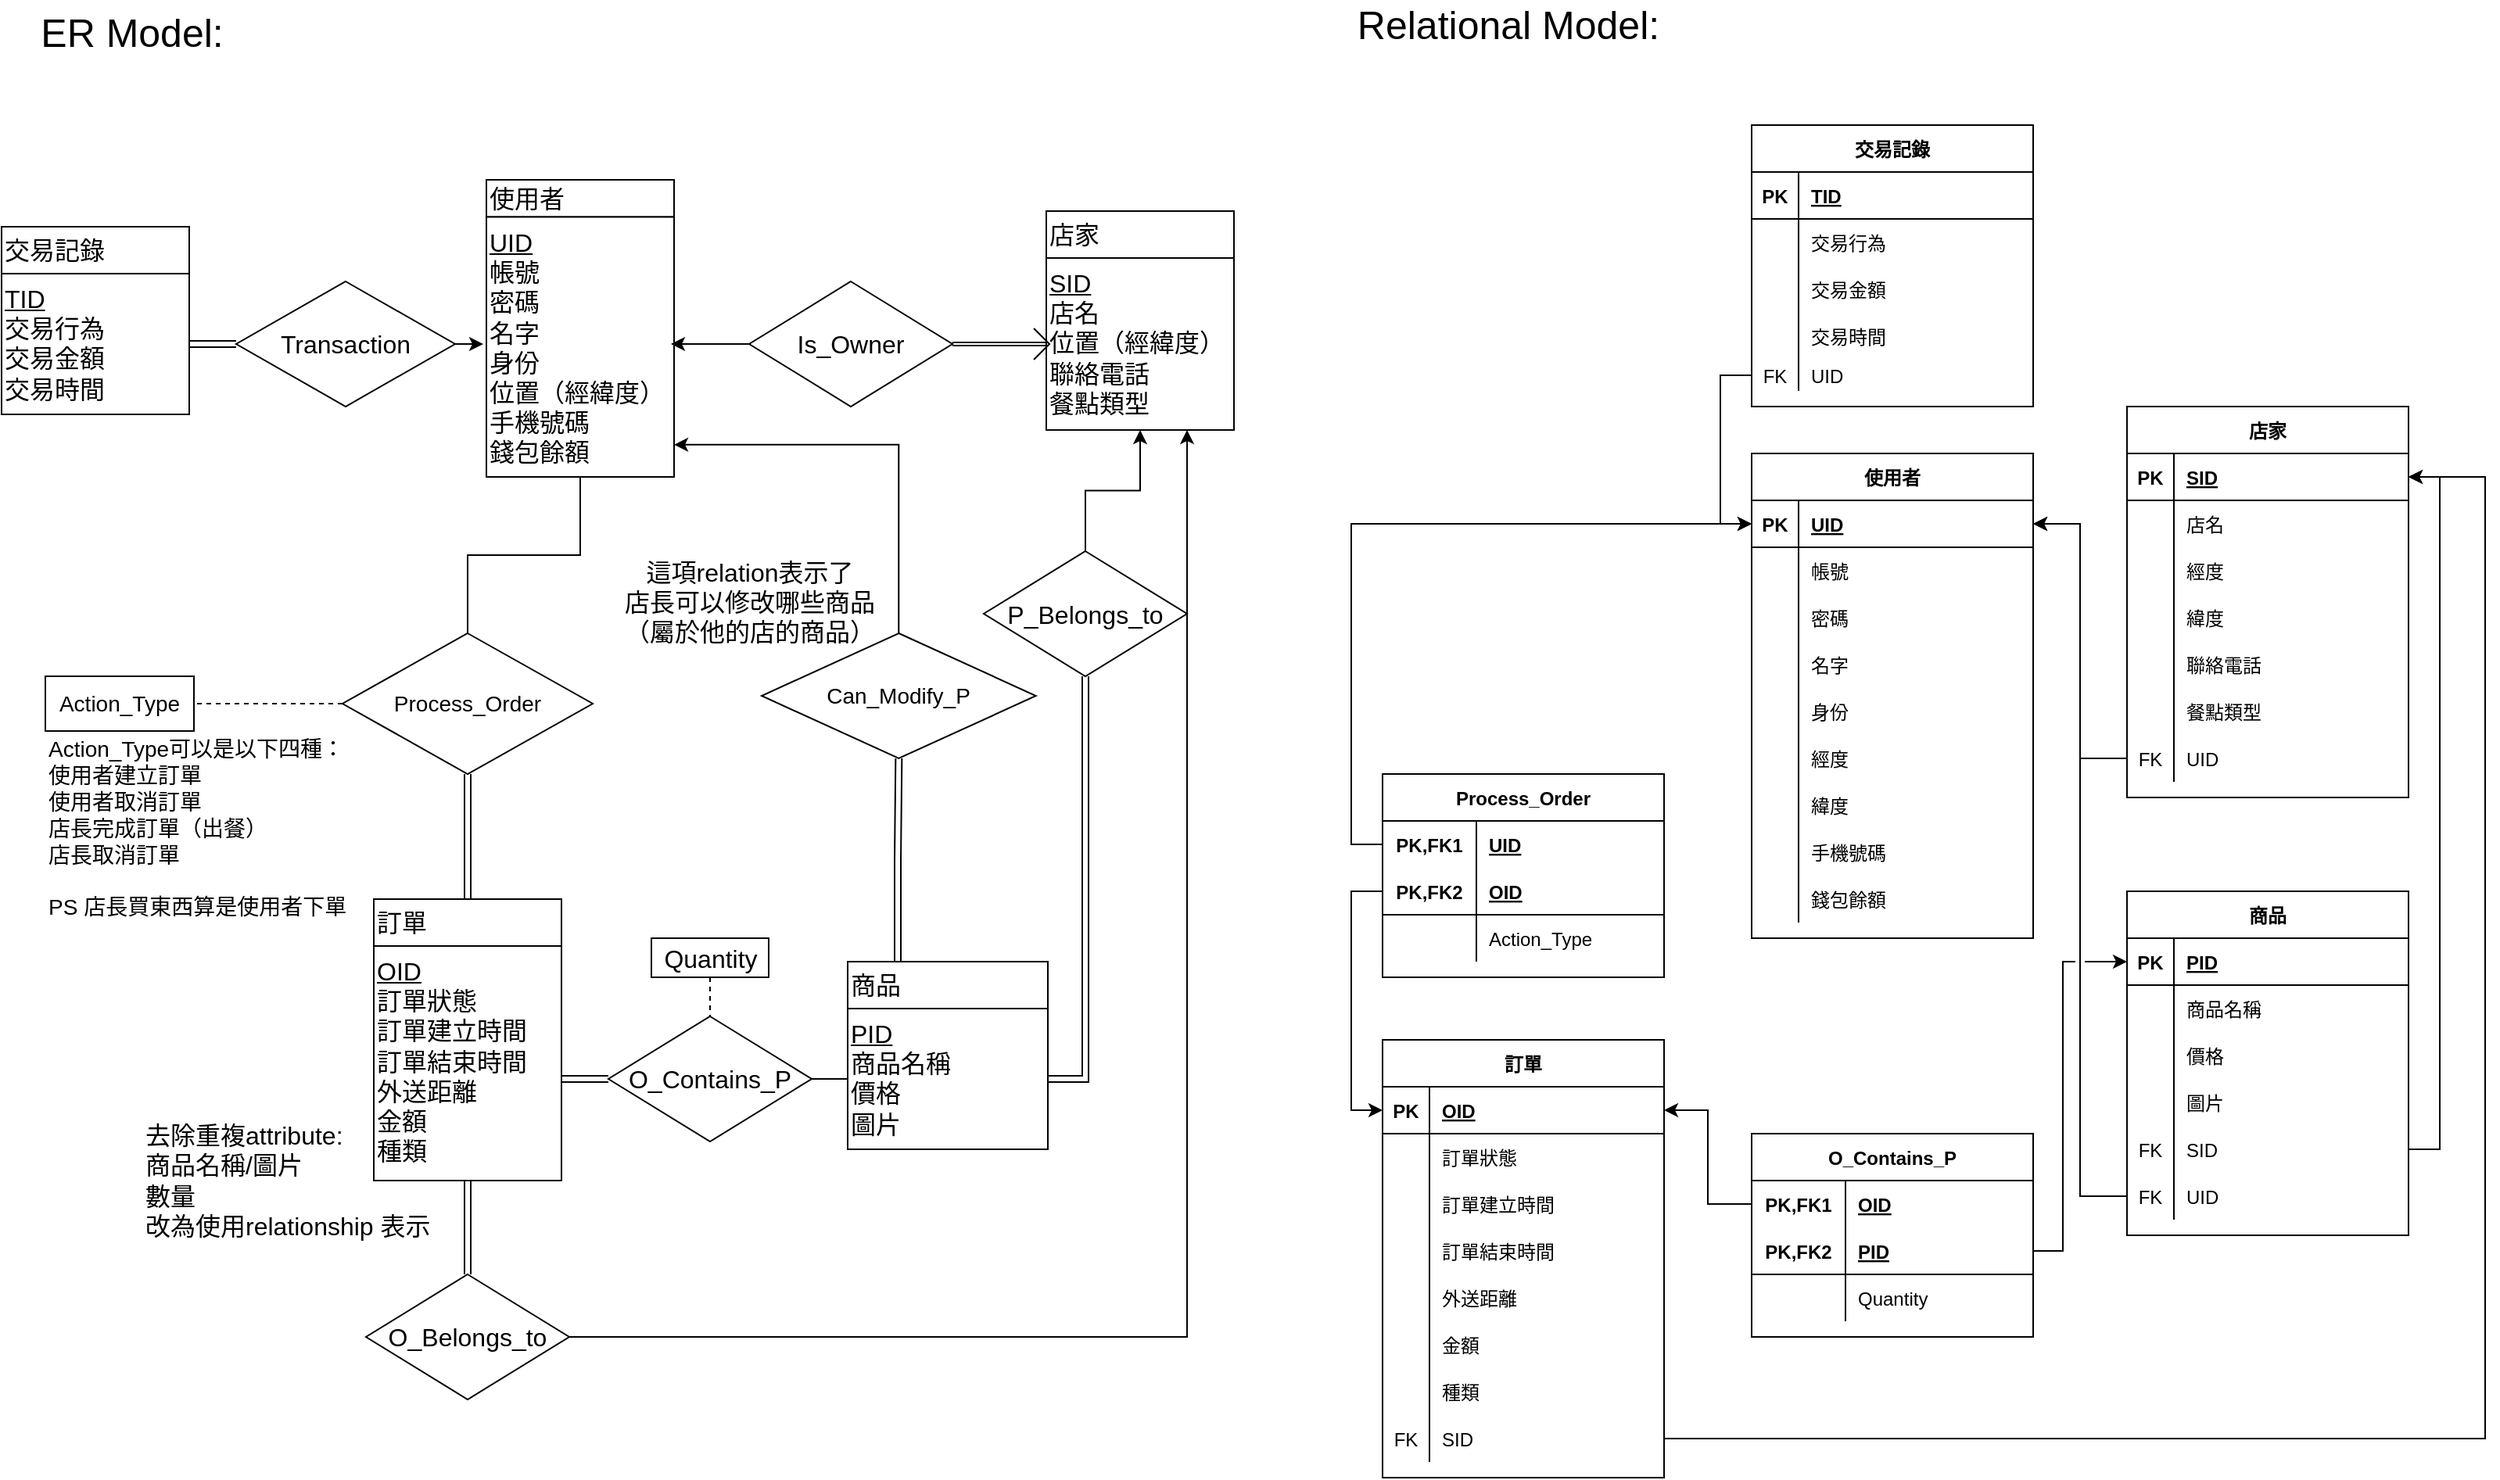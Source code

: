 <mxfile version="17.4.5" type="device"><diagram id="R2lEEEUBdFMjLlhIrx00" name="Page-1"><mxGraphModel dx="3204" dy="863" grid="1" gridSize="10" guides="1" tooltips="1" connect="1" arrows="1" fold="1" page="1" pageScale="1" pageWidth="827" pageHeight="1169" math="0" shadow="0" extFonts="Permanent Marker^https://fonts.googleapis.com/css?family=Permanent+Marker"><root><mxCell id="0"/><mxCell id="1" parent="0"/><mxCell id="KsDDIebZGvjRe3FxMA2O-16" value="" style="group;rounded=0;" parent="1" vertex="1" connectable="0"><mxGeometry x="-1328" y="180" width="120" height="190" as="geometry"/></mxCell><mxCell id="KsDDIebZGvjRe3FxMA2O-12" value="&lt;font style=&quot;font-size: 16px&quot;&gt;使用者&lt;/font&gt;" style="rounded=0;whiteSpace=wrap;html=1;align=left;" parent="KsDDIebZGvjRe3FxMA2O-16" vertex="1"><mxGeometry width="120" height="23.75" as="geometry"/></mxCell><mxCell id="KsDDIebZGvjRe3FxMA2O-13" value="&lt;div style=&quot;font-size: 16px&quot;&gt;&lt;font style=&quot;font-size: 16px&quot;&gt;&lt;u&gt;UID&lt;/u&gt;&lt;br&gt;&lt;/font&gt;&lt;/div&gt;&lt;div style=&quot;font-size: 16px&quot;&gt;&lt;font style=&quot;font-size: 16px&quot;&gt;帳號&lt;/font&gt;&lt;/div&gt;&lt;font style=&quot;font-size: 16px&quot;&gt;密碼&lt;br&gt;名字&lt;br&gt;身份&lt;br&gt;位置（經緯度）&lt;br&gt;&lt;/font&gt;&lt;div&gt;&lt;font style=&quot;font-size: 16px&quot;&gt;&lt;span&gt;手機號碼&lt;/span&gt;&lt;/font&gt;&lt;/div&gt;&lt;div&gt;&lt;font style=&quot;font-size: 16px&quot;&gt;&lt;span&gt;錢包餘額&#9;&lt;/span&gt;&lt;br&gt;&lt;/font&gt;&lt;/div&gt;" style="rounded=0;whiteSpace=wrap;html=1;gradientColor=none;verticalAlign=top;align=left;" parent="KsDDIebZGvjRe3FxMA2O-16" vertex="1"><mxGeometry y="23.75" width="120" height="166.25" as="geometry"/></mxCell><mxCell id="KsDDIebZGvjRe3FxMA2O-20" value="" style="group;rounded=0;" parent="1" vertex="1" connectable="0"><mxGeometry x="-970" y="200" width="120" height="297.5" as="geometry"/></mxCell><mxCell id="KsDDIebZGvjRe3FxMA2O-21" value="&lt;font style=&quot;font-size: 16px&quot;&gt;店家&lt;/font&gt;" style="rounded=0;whiteSpace=wrap;html=1;align=left;" parent="KsDDIebZGvjRe3FxMA2O-20" vertex="1"><mxGeometry width="120" height="30" as="geometry"/></mxCell><mxCell id="KsDDIebZGvjRe3FxMA2O-22" value="&lt;div style=&quot;font-size: 16px&quot;&gt;&lt;font style=&quot;font-size: 16px&quot;&gt;&lt;u&gt;SID&lt;/u&gt;&lt;br&gt;&lt;/font&gt;&lt;/div&gt;&lt;font style=&quot;font-size: 16px&quot;&gt;&lt;/font&gt;&lt;div&gt;&lt;font style=&quot;font-size: 16px&quot;&gt;店名&lt;/font&gt;&lt;/div&gt;&lt;div&gt;&lt;font style=&quot;font-size: 16px&quot;&gt;位置（經緯度）&lt;/font&gt;&lt;/div&gt;&lt;div&gt;&lt;font style=&quot;font-size: 16px&quot;&gt;&lt;span style=&quot;white-space: pre&quot;&gt;聯絡電話&lt;br&gt;&lt;/span&gt;&lt;/font&gt;&lt;/div&gt;&lt;div&gt;&lt;font style=&quot;font-size: 16px&quot;&gt;&lt;span style=&quot;white-space: pre&quot;&gt;餐點類型&#9;&lt;/span&gt;&lt;br&gt;&lt;/font&gt;&lt;/div&gt;" style="rounded=0;whiteSpace=wrap;html=1;gradientColor=none;verticalAlign=top;align=left;" parent="KsDDIebZGvjRe3FxMA2O-20" vertex="1"><mxGeometry y="30" width="120" height="110" as="geometry"/></mxCell><mxCell id="HOeOV_xdZMJ8biEAiBMY-26" value="&lt;div&gt;&lt;font size=&quot;3&quot;&gt;P_Belongs_to&lt;br&gt;&lt;/font&gt;&lt;/div&gt;" style="rhombus;whiteSpace=wrap;html=1;fontSize=14;" parent="KsDDIebZGvjRe3FxMA2O-20" vertex="1"><mxGeometry x="-40" y="217.5" width="130" height="80" as="geometry"/></mxCell><mxCell id="HOeOV_xdZMJ8biEAiBMY-27" value="" style="edgeStyle=orthogonalEdgeStyle;rounded=0;orthogonalLoop=1;jettySize=auto;html=1;fontSize=14;startArrow=none;startFill=0;endArrow=classic;endFill=1;entryX=0.5;entryY=1;entryDx=0;entryDy=0;" parent="KsDDIebZGvjRe3FxMA2O-20" source="HOeOV_xdZMJ8biEAiBMY-26" target="KsDDIebZGvjRe3FxMA2O-22" edge="1"><mxGeometry relative="1" as="geometry"/></mxCell><mxCell id="KsDDIebZGvjRe3FxMA2O-27" value="" style="group;rounded=0;" parent="1" vertex="1" connectable="0"><mxGeometry x="-1400" y="640" width="125" height="320" as="geometry"/></mxCell><mxCell id="KsDDIebZGvjRe3FxMA2O-28" value="&lt;font style=&quot;font-size: 16px&quot;&gt;訂單&lt;/font&gt;" style="rounded=0;whiteSpace=wrap;html=1;align=left;" parent="KsDDIebZGvjRe3FxMA2O-27" vertex="1"><mxGeometry width="120" height="30" as="geometry"/></mxCell><mxCell id="KsDDIebZGvjRe3FxMA2O-29" value="&lt;div style=&quot;font-size: 16px&quot;&gt;&lt;font style=&quot;font-size: 16px&quot;&gt;&lt;u&gt;OID&lt;/u&gt;&lt;br&gt;&lt;/font&gt;&lt;/div&gt;&lt;font style=&quot;font-size: 16px&quot;&gt;&lt;span style=&quot;white-space: pre&quot;&gt;訂單狀態&lt;br&gt;訂單建立時間&lt;br&gt;訂單結束時間&lt;br&gt;外送距離&lt;br&gt;金額&lt;br&gt;種類&lt;/span&gt;&lt;br&gt;&lt;/font&gt;" style="rounded=0;whiteSpace=wrap;html=1;gradientColor=none;verticalAlign=top;align=left;" parent="KsDDIebZGvjRe3FxMA2O-27" vertex="1"><mxGeometry y="30" width="120" height="150" as="geometry"/></mxCell><mxCell id="kExtSEsSKs60Fd0-9YL_-1" value="&lt;div&gt;&lt;font size=&quot;3&quot;&gt;O_Belongs_to&lt;br&gt;&lt;/font&gt;&lt;/div&gt;" style="rhombus;whiteSpace=wrap;html=1;" parent="KsDDIebZGvjRe3FxMA2O-27" vertex="1"><mxGeometry x="-5" y="240" width="130" height="80" as="geometry"/></mxCell><mxCell id="kExtSEsSKs60Fd0-9YL_-2" style="edgeStyle=orthogonalEdgeStyle;rounded=0;orthogonalLoop=1;jettySize=auto;html=1;exitX=0.5;exitY=0;exitDx=0;exitDy=0;entryX=0.5;entryY=1;entryDx=0;entryDy=0;shape=link;" parent="KsDDIebZGvjRe3FxMA2O-27" source="kExtSEsSKs60Fd0-9YL_-1" target="KsDDIebZGvjRe3FxMA2O-29" edge="1"><mxGeometry relative="1" as="geometry"/></mxCell><mxCell id="KsDDIebZGvjRe3FxMA2O-30" value="" style="group;rounded=0;" parent="1" vertex="1" connectable="0"><mxGeometry x="-1618" y="210" width="140" height="320" as="geometry"/></mxCell><mxCell id="HOeOV_xdZMJ8biEAiBMY-33" value="" style="group" parent="KsDDIebZGvjRe3FxMA2O-30" vertex="1" connectable="0"><mxGeometry x="-20" width="120" height="120" as="geometry"/></mxCell><mxCell id="KsDDIebZGvjRe3FxMA2O-31" value="&lt;font style=&quot;font-size: 16px&quot;&gt;交易記錄&lt;/font&gt;" style="rounded=0;whiteSpace=wrap;html=1;align=left;" parent="HOeOV_xdZMJ8biEAiBMY-33" vertex="1"><mxGeometry width="120" height="30" as="geometry"/></mxCell><mxCell id="KsDDIebZGvjRe3FxMA2O-32" value="&lt;div style=&quot;font-size: 16px&quot;&gt;&lt;font style=&quot;font-size: 16px&quot;&gt;&lt;u&gt;TID&lt;/u&gt;&lt;br&gt;&lt;/font&gt;&lt;/div&gt;&lt;div style=&quot;font-size: 16px&quot;&gt;&lt;font style=&quot;font-size: 16px&quot;&gt;交易行為&lt;/font&gt;&lt;/div&gt;&lt;div style=&quot;font-size: 16px&quot;&gt;&lt;font style=&quot;font-size: 16px&quot;&gt;交易金額&lt;/font&gt;&lt;/div&gt;&lt;div style=&quot;font-size: 16px&quot;&gt;&lt;font style=&quot;font-size: 16px&quot;&gt;交易時間&lt;br&gt;&lt;/font&gt;&lt;/div&gt;" style="rounded=0;whiteSpace=wrap;html=1;gradientColor=none;verticalAlign=top;align=left;" parent="HOeOV_xdZMJ8biEAiBMY-33" vertex="1"><mxGeometry y="30" width="120" height="90" as="geometry"/></mxCell><mxCell id="HOeOV_xdZMJ8biEAiBMY-14" value="" style="edgeStyle=orthogonalEdgeStyle;rounded=0;orthogonalLoop=1;jettySize=auto;html=1;fontSize=14;endArrow=none;endFill=0;shape=link;width=2;" parent="1" source="HOeOV_xdZMJ8biEAiBMY-2" target="KsDDIebZGvjRe3FxMA2O-22" edge="1"><mxGeometry relative="1" as="geometry"/></mxCell><mxCell id="2w1Fvf2yBjWfnBkQZAL4-2" style="edgeStyle=orthogonalEdgeStyle;rounded=0;orthogonalLoop=1;jettySize=auto;html=1;exitX=0;exitY=0.5;exitDx=0;exitDy=0;" parent="1" source="HOeOV_xdZMJ8biEAiBMY-2" edge="1"><mxGeometry relative="1" as="geometry"><mxPoint x="-1210" y="285" as="targetPoint"/></mxGeometry></mxCell><mxCell id="HOeOV_xdZMJ8biEAiBMY-2" value="&lt;div&gt;&lt;font size=&quot;3&quot;&gt;Is_Owner&lt;br&gt;&lt;/font&gt;&lt;/div&gt;" style="rhombus;whiteSpace=wrap;html=1;rounded=0;" parent="1" vertex="1"><mxGeometry x="-1160" y="245" width="130" height="80" as="geometry"/></mxCell><mxCell id="HOeOV_xdZMJ8biEAiBMY-8" value="" style="edgeStyle=orthogonalEdgeStyle;rounded=0;orthogonalLoop=1;jettySize=auto;html=1;fontSize=14;endArrow=none;endFill=0;" parent="1" source="HOeOV_xdZMJ8biEAiBMY-5" target="KsDDIebZGvjRe3FxMA2O-13" edge="1"><mxGeometry relative="1" as="geometry"/></mxCell><mxCell id="HOeOV_xdZMJ8biEAiBMY-9" style="edgeStyle=orthogonalEdgeStyle;rounded=0;orthogonalLoop=1;jettySize=auto;html=1;exitX=0.5;exitY=1;exitDx=0;exitDy=0;entryX=0.5;entryY=0;entryDx=0;entryDy=0;fontSize=14;endArrow=none;endFill=0;shape=link;" parent="1" source="HOeOV_xdZMJ8biEAiBMY-5" target="KsDDIebZGvjRe3FxMA2O-28" edge="1"><mxGeometry relative="1" as="geometry"/></mxCell><mxCell id="HOeOV_xdZMJ8biEAiBMY-11" value="" style="edgeStyle=orthogonalEdgeStyle;rounded=0;orthogonalLoop=1;jettySize=auto;html=1;fontSize=14;endArrow=none;endFill=0;dashed=1;" parent="1" source="HOeOV_xdZMJ8biEAiBMY-5" target="HOeOV_xdZMJ8biEAiBMY-10" edge="1"><mxGeometry relative="1" as="geometry"/></mxCell><mxCell id="HOeOV_xdZMJ8biEAiBMY-5" value="&lt;font style=&quot;font-size: 14px&quot;&gt;Process_Order&lt;/font&gt;" style="rhombus;whiteSpace=wrap;html=1;rounded=0;" parent="1" vertex="1"><mxGeometry x="-1420" y="470" width="160" height="90" as="geometry"/></mxCell><mxCell id="HOeOV_xdZMJ8biEAiBMY-10" value="Action_Type" style="rounded=0;whiteSpace=wrap;html=1;fontSize=14;" parent="1" vertex="1"><mxGeometry x="-1610" y="497.5" width="95" height="35" as="geometry"/></mxCell><mxCell id="HOeOV_xdZMJ8biEAiBMY-13" value="Action_Type可以是以下四種：&lt;div align=&quot;left&quot;&gt;使用者建立訂單&lt;/div&gt;&lt;div align=&quot;left&quot;&gt;使用者取消訂單&lt;/div&gt;&lt;div align=&quot;left&quot;&gt;店長完成訂單（出餐）&lt;/div&gt;&lt;div align=&quot;left&quot;&gt;店長取消訂單&lt;/div&gt;&lt;div align=&quot;left&quot;&gt;&lt;br&gt;&lt;/div&gt;&lt;div align=&quot;left&quot;&gt;PS 店長買東西算是使用者下單&lt;br&gt;&lt;/div&gt;&lt;div align=&quot;left&quot;&gt;&lt;br&gt;&lt;/div&gt;" style="text;html=1;align=left;verticalAlign=middle;resizable=0;points=[];autosize=1;strokeColor=none;fillColor=none;fontSize=14;rounded=0;" parent="1" vertex="1"><mxGeometry x="-1610" y="532.5" width="210" height="140" as="geometry"/></mxCell><mxCell id="HOeOV_xdZMJ8biEAiBMY-16" value="" style="endArrow=none;html=1;fontSize=14;rounded=0;" parent="1" edge="1"><mxGeometry width="50" height="50" relative="1" as="geometry"><mxPoint x="-978" y="295" as="sourcePoint"/><mxPoint x="-978" y="275" as="targetPoint"/><Array as="points"><mxPoint x="-968" y="285"/></Array></mxGeometry></mxCell><mxCell id="HOeOV_xdZMJ8biEAiBMY-23" value="" style="edgeStyle=orthogonalEdgeStyle;rounded=0;orthogonalLoop=1;jettySize=auto;html=1;fontSize=14;endArrow=none;endFill=0;startArrow=classic;startFill=1;exitX=1;exitY=0.876;exitDx=0;exitDy=0;exitPerimeter=0;" parent="1" source="KsDDIebZGvjRe3FxMA2O-13" target="HOeOV_xdZMJ8biEAiBMY-22" edge="1"><mxGeometry relative="1" as="geometry"/></mxCell><mxCell id="HOeOV_xdZMJ8biEAiBMY-22" value="Can_Modify_P" style="rhombus;whiteSpace=wrap;html=1;fontSize=14;" parent="1" vertex="1"><mxGeometry x="-1152" y="470" width="175.33" height="80" as="geometry"/></mxCell><mxCell id="HOeOV_xdZMJ8biEAiBMY-25" value="" style="group" parent="1" vertex="1" connectable="0"><mxGeometry x="-1096.997" y="680" width="128" height="120" as="geometry"/></mxCell><mxCell id="KsDDIebZGvjRe3FxMA2O-25" value="&lt;font style=&quot;font-size: 16px&quot;&gt;商品&lt;br&gt;&lt;/font&gt;" style="rounded=0;whiteSpace=wrap;html=1;align=left;" parent="HOeOV_xdZMJ8biEAiBMY-25" vertex="1"><mxGeometry width="128" height="30" as="geometry"/></mxCell><mxCell id="KsDDIebZGvjRe3FxMA2O-26" value="&lt;div style=&quot;font-size: 16px&quot;&gt;&lt;font style=&quot;font-size: 16px&quot;&gt;&lt;u&gt;PID&lt;/u&gt;&lt;br&gt;&lt;/font&gt;&lt;/div&gt;&lt;font style=&quot;font-size: 16px&quot;&gt;&lt;span style=&quot;white-space: pre&quot;&gt;商品名稱&lt;br/&gt;價格&lt;br/&gt;圖片&#9;&lt;/span&gt;&lt;br&gt;&lt;/font&gt;" style="rounded=0;whiteSpace=wrap;html=1;gradientColor=none;verticalAlign=top;align=left;" parent="HOeOV_xdZMJ8biEAiBMY-25" vertex="1"><mxGeometry y="30" width="128" height="90" as="geometry"/></mxCell><mxCell id="xgmBH7rnQaxvlb4USZ_3-8" style="edgeStyle=orthogonalEdgeStyle;shape=link;rounded=0;orthogonalLoop=1;jettySize=auto;html=1;exitX=0.5;exitY=1;exitDx=0;exitDy=0;entryX=1;entryY=0.5;entryDx=0;entryDy=0;fontSize=16;endArrow=none;endFill=0;" parent="1" source="HOeOV_xdZMJ8biEAiBMY-26" target="KsDDIebZGvjRe3FxMA2O-26" edge="1"><mxGeometry relative="1" as="geometry"/></mxCell><mxCell id="2w1Fvf2yBjWfnBkQZAL4-4" style="edgeStyle=orthogonalEdgeStyle;rounded=0;orthogonalLoop=1;jettySize=auto;html=1;exitX=1;exitY=0.5;exitDx=0;exitDy=0;" parent="1" source="HOeOV_xdZMJ8biEAiBMY-30" edge="1"><mxGeometry relative="1" as="geometry"><mxPoint x="-1330" y="285" as="targetPoint"/></mxGeometry></mxCell><mxCell id="HOeOV_xdZMJ8biEAiBMY-30" value="&lt;div&gt;&lt;font size=&quot;3&quot;&gt;Transaction&lt;br&gt;&lt;/font&gt;&lt;/div&gt;" style="rhombus;whiteSpace=wrap;html=1;fontSize=14;" parent="1" vertex="1"><mxGeometry x="-1488" y="245" width="140" height="80" as="geometry"/></mxCell><mxCell id="HOeOV_xdZMJ8biEAiBMY-32" value="" style="edgeStyle=orthogonalEdgeStyle;rounded=0;orthogonalLoop=1;jettySize=auto;html=1;fontSize=14;startArrow=none;startFill=0;endArrow=classic;endFill=1;shape=link;" parent="1" source="HOeOV_xdZMJ8biEAiBMY-30" target="KsDDIebZGvjRe3FxMA2O-32" edge="1"><mxGeometry relative="1" as="geometry"/></mxCell><mxCell id="HOeOV_xdZMJ8biEAiBMY-35" value="&lt;font style=&quot;font-size: 25px&quot;&gt;ER Model:&lt;br&gt;&lt;/font&gt;" style="text;html=1;align=center;verticalAlign=middle;resizable=0;points=[];autosize=1;strokeColor=none;fillColor=none;fontSize=14;" parent="1" vertex="1"><mxGeometry x="-1620" y="70" width="130" height="30" as="geometry"/></mxCell><mxCell id="kExtSEsSKs60Fd0-9YL_-3" style="edgeStyle=orthogonalEdgeStyle;rounded=0;orthogonalLoop=1;jettySize=auto;html=1;exitX=1;exitY=0.5;exitDx=0;exitDy=0;entryX=0.75;entryY=1;entryDx=0;entryDy=0;" parent="1" source="kExtSEsSKs60Fd0-9YL_-1" target="KsDDIebZGvjRe3FxMA2O-22" edge="1"><mxGeometry relative="1" as="geometry"/></mxCell><mxCell id="kExtSEsSKs60Fd0-9YL_-4" value="使用者" style="shape=table;startSize=30;container=1;collapsible=1;childLayout=tableLayout;fixedRows=1;rowLines=0;fontStyle=1;align=center;resizeLast=1;" parent="1" vertex="1"><mxGeometry x="-519" y="355" width="180" height="310" as="geometry"/></mxCell><mxCell id="kExtSEsSKs60Fd0-9YL_-5" value="" style="shape=tableRow;horizontal=0;startSize=0;swimlaneHead=0;swimlaneBody=0;fillColor=none;collapsible=0;dropTarget=0;points=[[0,0.5],[1,0.5]];portConstraint=eastwest;top=0;left=0;right=0;bottom=1;" parent="kExtSEsSKs60Fd0-9YL_-4" vertex="1"><mxGeometry y="30" width="180" height="30" as="geometry"/></mxCell><mxCell id="kExtSEsSKs60Fd0-9YL_-6" value="PK" style="shape=partialRectangle;connectable=0;fillColor=none;top=0;left=0;bottom=0;right=0;fontStyle=1;overflow=hidden;" parent="kExtSEsSKs60Fd0-9YL_-5" vertex="1"><mxGeometry width="30" height="30" as="geometry"><mxRectangle width="30" height="30" as="alternateBounds"/></mxGeometry></mxCell><mxCell id="kExtSEsSKs60Fd0-9YL_-7" value="UID" style="shape=partialRectangle;connectable=0;fillColor=none;top=0;left=0;bottom=0;right=0;align=left;spacingLeft=6;fontStyle=5;overflow=hidden;" parent="kExtSEsSKs60Fd0-9YL_-5" vertex="1"><mxGeometry x="30" width="150" height="30" as="geometry"><mxRectangle width="150" height="30" as="alternateBounds"/></mxGeometry></mxCell><mxCell id="kExtSEsSKs60Fd0-9YL_-8" value="" style="shape=tableRow;horizontal=0;startSize=0;swimlaneHead=0;swimlaneBody=0;fillColor=none;collapsible=0;dropTarget=0;points=[[0,0.5],[1,0.5]];portConstraint=eastwest;top=0;left=0;right=0;bottom=0;" parent="kExtSEsSKs60Fd0-9YL_-4" vertex="1"><mxGeometry y="60" width="180" height="30" as="geometry"/></mxCell><mxCell id="kExtSEsSKs60Fd0-9YL_-9" value="" style="shape=partialRectangle;connectable=0;fillColor=none;top=0;left=0;bottom=0;right=0;editable=1;overflow=hidden;" parent="kExtSEsSKs60Fd0-9YL_-8" vertex="1"><mxGeometry width="30" height="30" as="geometry"><mxRectangle width="30" height="30" as="alternateBounds"/></mxGeometry></mxCell><mxCell id="kExtSEsSKs60Fd0-9YL_-10" value="帳號" style="shape=partialRectangle;connectable=0;fillColor=none;top=0;left=0;bottom=0;right=0;align=left;spacingLeft=6;overflow=hidden;" parent="kExtSEsSKs60Fd0-9YL_-8" vertex="1"><mxGeometry x="30" width="150" height="30" as="geometry"><mxRectangle width="150" height="30" as="alternateBounds"/></mxGeometry></mxCell><mxCell id="kExtSEsSKs60Fd0-9YL_-11" value="" style="shape=tableRow;horizontal=0;startSize=0;swimlaneHead=0;swimlaneBody=0;fillColor=none;collapsible=0;dropTarget=0;points=[[0,0.5],[1,0.5]];portConstraint=eastwest;top=0;left=0;right=0;bottom=0;" parent="kExtSEsSKs60Fd0-9YL_-4" vertex="1"><mxGeometry y="90" width="180" height="30" as="geometry"/></mxCell><mxCell id="kExtSEsSKs60Fd0-9YL_-12" value="" style="shape=partialRectangle;connectable=0;fillColor=none;top=0;left=0;bottom=0;right=0;editable=1;overflow=hidden;" parent="kExtSEsSKs60Fd0-9YL_-11" vertex="1"><mxGeometry width="30" height="30" as="geometry"><mxRectangle width="30" height="30" as="alternateBounds"/></mxGeometry></mxCell><mxCell id="kExtSEsSKs60Fd0-9YL_-13" value="密碼" style="shape=partialRectangle;connectable=0;fillColor=none;top=0;left=0;bottom=0;right=0;align=left;spacingLeft=6;overflow=hidden;" parent="kExtSEsSKs60Fd0-9YL_-11" vertex="1"><mxGeometry x="30" width="150" height="30" as="geometry"><mxRectangle width="150" height="30" as="alternateBounds"/></mxGeometry></mxCell><mxCell id="kExtSEsSKs60Fd0-9YL_-14" value="" style="shape=tableRow;horizontal=0;startSize=0;swimlaneHead=0;swimlaneBody=0;fillColor=none;collapsible=0;dropTarget=0;points=[[0,0.5],[1,0.5]];portConstraint=eastwest;top=0;left=0;right=0;bottom=0;" parent="kExtSEsSKs60Fd0-9YL_-4" vertex="1"><mxGeometry y="120" width="180" height="30" as="geometry"/></mxCell><mxCell id="kExtSEsSKs60Fd0-9YL_-15" value="" style="shape=partialRectangle;connectable=0;fillColor=none;top=0;left=0;bottom=0;right=0;editable=1;overflow=hidden;" parent="kExtSEsSKs60Fd0-9YL_-14" vertex="1"><mxGeometry width="30" height="30" as="geometry"><mxRectangle width="30" height="30" as="alternateBounds"/></mxGeometry></mxCell><mxCell id="kExtSEsSKs60Fd0-9YL_-16" value="名字" style="shape=partialRectangle;connectable=0;fillColor=none;top=0;left=0;bottom=0;right=0;align=left;spacingLeft=6;overflow=hidden;" parent="kExtSEsSKs60Fd0-9YL_-14" vertex="1"><mxGeometry x="30" width="150" height="30" as="geometry"><mxRectangle width="150" height="30" as="alternateBounds"/></mxGeometry></mxCell><mxCell id="kExtSEsSKs60Fd0-9YL_-17" value="" style="shape=tableRow;horizontal=0;startSize=0;swimlaneHead=0;swimlaneBody=0;fillColor=none;collapsible=0;dropTarget=0;points=[[0,0.5],[1,0.5]];portConstraint=eastwest;top=0;left=0;right=0;bottom=0;" parent="kExtSEsSKs60Fd0-9YL_-4" vertex="1"><mxGeometry y="150" width="180" height="30" as="geometry"/></mxCell><mxCell id="kExtSEsSKs60Fd0-9YL_-18" value="" style="shape=partialRectangle;connectable=0;fillColor=none;top=0;left=0;bottom=0;right=0;editable=1;overflow=hidden;" parent="kExtSEsSKs60Fd0-9YL_-17" vertex="1"><mxGeometry width="30" height="30" as="geometry"><mxRectangle width="30" height="30" as="alternateBounds"/></mxGeometry></mxCell><mxCell id="kExtSEsSKs60Fd0-9YL_-19" value="身份" style="shape=partialRectangle;connectable=0;fillColor=none;top=0;left=0;bottom=0;right=0;align=left;spacingLeft=6;overflow=hidden;" parent="kExtSEsSKs60Fd0-9YL_-17" vertex="1"><mxGeometry x="30" width="150" height="30" as="geometry"><mxRectangle width="150" height="30" as="alternateBounds"/></mxGeometry></mxCell><mxCell id="kExtSEsSKs60Fd0-9YL_-20" value="" style="shape=tableRow;horizontal=0;startSize=0;swimlaneHead=0;swimlaneBody=0;fillColor=none;collapsible=0;dropTarget=0;points=[[0,0.5],[1,0.5]];portConstraint=eastwest;top=0;left=0;right=0;bottom=0;" parent="kExtSEsSKs60Fd0-9YL_-4" vertex="1"><mxGeometry y="180" width="180" height="30" as="geometry"/></mxCell><mxCell id="kExtSEsSKs60Fd0-9YL_-21" value="" style="shape=partialRectangle;connectable=0;fillColor=none;top=0;left=0;bottom=0;right=0;editable=1;overflow=hidden;" parent="kExtSEsSKs60Fd0-9YL_-20" vertex="1"><mxGeometry width="30" height="30" as="geometry"><mxRectangle width="30" height="30" as="alternateBounds"/></mxGeometry></mxCell><mxCell id="kExtSEsSKs60Fd0-9YL_-22" value="經度" style="shape=partialRectangle;connectable=0;fillColor=none;top=0;left=0;bottom=0;right=0;align=left;spacingLeft=6;overflow=hidden;" parent="kExtSEsSKs60Fd0-9YL_-20" vertex="1"><mxGeometry x="30" width="150" height="30" as="geometry"><mxRectangle width="150" height="30" as="alternateBounds"/></mxGeometry></mxCell><mxCell id="kExtSEsSKs60Fd0-9YL_-23" value="" style="shape=tableRow;horizontal=0;startSize=0;swimlaneHead=0;swimlaneBody=0;fillColor=none;collapsible=0;dropTarget=0;points=[[0,0.5],[1,0.5]];portConstraint=eastwest;top=0;left=0;right=0;bottom=0;" parent="kExtSEsSKs60Fd0-9YL_-4" vertex="1"><mxGeometry y="210" width="180" height="30" as="geometry"/></mxCell><mxCell id="kExtSEsSKs60Fd0-9YL_-24" value="" style="shape=partialRectangle;connectable=0;fillColor=none;top=0;left=0;bottom=0;right=0;editable=1;overflow=hidden;" parent="kExtSEsSKs60Fd0-9YL_-23" vertex="1"><mxGeometry width="30" height="30" as="geometry"><mxRectangle width="30" height="30" as="alternateBounds"/></mxGeometry></mxCell><mxCell id="kExtSEsSKs60Fd0-9YL_-25" value="緯度" style="shape=partialRectangle;connectable=0;fillColor=none;top=0;left=0;bottom=0;right=0;align=left;spacingLeft=6;overflow=hidden;" parent="kExtSEsSKs60Fd0-9YL_-23" vertex="1"><mxGeometry x="30" width="150" height="30" as="geometry"><mxRectangle width="150" height="30" as="alternateBounds"/></mxGeometry></mxCell><mxCell id="kExtSEsSKs60Fd0-9YL_-26" value="" style="shape=tableRow;horizontal=0;startSize=0;swimlaneHead=0;swimlaneBody=0;fillColor=none;collapsible=0;dropTarget=0;points=[[0,0.5],[1,0.5]];portConstraint=eastwest;top=0;left=0;right=0;bottom=0;" parent="kExtSEsSKs60Fd0-9YL_-4" vertex="1"><mxGeometry y="240" width="180" height="30" as="geometry"/></mxCell><mxCell id="kExtSEsSKs60Fd0-9YL_-27" value="" style="shape=partialRectangle;connectable=0;fillColor=none;top=0;left=0;bottom=0;right=0;editable=1;overflow=hidden;" parent="kExtSEsSKs60Fd0-9YL_-26" vertex="1"><mxGeometry width="30" height="30" as="geometry"><mxRectangle width="30" height="30" as="alternateBounds"/></mxGeometry></mxCell><mxCell id="kExtSEsSKs60Fd0-9YL_-28" value="手機號碼" style="shape=partialRectangle;connectable=0;fillColor=none;top=0;left=0;bottom=0;right=0;align=left;spacingLeft=6;overflow=hidden;" parent="kExtSEsSKs60Fd0-9YL_-26" vertex="1"><mxGeometry x="30" width="150" height="30" as="geometry"><mxRectangle width="150" height="30" as="alternateBounds"/></mxGeometry></mxCell><mxCell id="kExtSEsSKs60Fd0-9YL_-29" value="" style="shape=tableRow;horizontal=0;startSize=0;swimlaneHead=0;swimlaneBody=0;fillColor=none;collapsible=0;dropTarget=0;points=[[0,0.5],[1,0.5]];portConstraint=eastwest;top=0;left=0;right=0;bottom=0;" parent="kExtSEsSKs60Fd0-9YL_-4" vertex="1"><mxGeometry y="270" width="180" height="30" as="geometry"/></mxCell><mxCell id="kExtSEsSKs60Fd0-9YL_-30" value="" style="shape=partialRectangle;connectable=0;fillColor=none;top=0;left=0;bottom=0;right=0;editable=1;overflow=hidden;" parent="kExtSEsSKs60Fd0-9YL_-29" vertex="1"><mxGeometry width="30" height="30" as="geometry"><mxRectangle width="30" height="30" as="alternateBounds"/></mxGeometry></mxCell><mxCell id="kExtSEsSKs60Fd0-9YL_-31" value="錢包餘額" style="shape=partialRectangle;connectable=0;fillColor=none;top=0;left=0;bottom=0;right=0;align=left;spacingLeft=6;overflow=hidden;" parent="kExtSEsSKs60Fd0-9YL_-29" vertex="1"><mxGeometry x="30" width="150" height="30" as="geometry"><mxRectangle width="150" height="30" as="alternateBounds"/></mxGeometry></mxCell><mxCell id="kExtSEsSKs60Fd0-9YL_-32" value="店家" style="shape=table;startSize=30;container=1;collapsible=1;childLayout=tableLayout;fixedRows=1;rowLines=0;fontStyle=1;align=center;resizeLast=1;" parent="1" vertex="1"><mxGeometry x="-279" y="325" width="180" height="250" as="geometry"/></mxCell><mxCell id="kExtSEsSKs60Fd0-9YL_-33" value="" style="shape=tableRow;horizontal=0;startSize=0;swimlaneHead=0;swimlaneBody=0;fillColor=none;collapsible=0;dropTarget=0;points=[[0,0.5],[1,0.5]];portConstraint=eastwest;top=0;left=0;right=0;bottom=1;" parent="kExtSEsSKs60Fd0-9YL_-32" vertex="1"><mxGeometry y="30" width="180" height="30" as="geometry"/></mxCell><mxCell id="kExtSEsSKs60Fd0-9YL_-34" value="PK" style="shape=partialRectangle;connectable=0;fillColor=none;top=0;left=0;bottom=0;right=0;fontStyle=1;overflow=hidden;" parent="kExtSEsSKs60Fd0-9YL_-33" vertex="1"><mxGeometry width="30" height="30" as="geometry"><mxRectangle width="30" height="30" as="alternateBounds"/></mxGeometry></mxCell><mxCell id="kExtSEsSKs60Fd0-9YL_-35" value="SID" style="shape=partialRectangle;connectable=0;fillColor=none;top=0;left=0;bottom=0;right=0;align=left;spacingLeft=6;fontStyle=5;overflow=hidden;" parent="kExtSEsSKs60Fd0-9YL_-33" vertex="1"><mxGeometry x="30" width="150" height="30" as="geometry"><mxRectangle width="150" height="30" as="alternateBounds"/></mxGeometry></mxCell><mxCell id="kExtSEsSKs60Fd0-9YL_-36" value="" style="shape=tableRow;horizontal=0;startSize=0;swimlaneHead=0;swimlaneBody=0;fillColor=none;collapsible=0;dropTarget=0;points=[[0,0.5],[1,0.5]];portConstraint=eastwest;top=0;left=0;right=0;bottom=0;" parent="kExtSEsSKs60Fd0-9YL_-32" vertex="1"><mxGeometry y="60" width="180" height="30" as="geometry"/></mxCell><mxCell id="kExtSEsSKs60Fd0-9YL_-37" value="" style="shape=partialRectangle;connectable=0;fillColor=none;top=0;left=0;bottom=0;right=0;editable=1;overflow=hidden;" parent="kExtSEsSKs60Fd0-9YL_-36" vertex="1"><mxGeometry width="30" height="30" as="geometry"><mxRectangle width="30" height="30" as="alternateBounds"/></mxGeometry></mxCell><mxCell id="kExtSEsSKs60Fd0-9YL_-38" value="店名" style="shape=partialRectangle;connectable=0;fillColor=none;top=0;left=0;bottom=0;right=0;align=left;spacingLeft=6;overflow=hidden;" parent="kExtSEsSKs60Fd0-9YL_-36" vertex="1"><mxGeometry x="30" width="150" height="30" as="geometry"><mxRectangle width="150" height="30" as="alternateBounds"/></mxGeometry></mxCell><mxCell id="kExtSEsSKs60Fd0-9YL_-39" value="" style="shape=tableRow;horizontal=0;startSize=0;swimlaneHead=0;swimlaneBody=0;fillColor=none;collapsible=0;dropTarget=0;points=[[0,0.5],[1,0.5]];portConstraint=eastwest;top=0;left=0;right=0;bottom=0;" parent="kExtSEsSKs60Fd0-9YL_-32" vertex="1"><mxGeometry y="90" width="180" height="30" as="geometry"/></mxCell><mxCell id="kExtSEsSKs60Fd0-9YL_-40" value="" style="shape=partialRectangle;connectable=0;fillColor=none;top=0;left=0;bottom=0;right=0;editable=1;overflow=hidden;" parent="kExtSEsSKs60Fd0-9YL_-39" vertex="1"><mxGeometry width="30" height="30" as="geometry"><mxRectangle width="30" height="30" as="alternateBounds"/></mxGeometry></mxCell><mxCell id="kExtSEsSKs60Fd0-9YL_-41" value="經度" style="shape=partialRectangle;connectable=0;fillColor=none;top=0;left=0;bottom=0;right=0;align=left;spacingLeft=6;overflow=hidden;" parent="kExtSEsSKs60Fd0-9YL_-39" vertex="1"><mxGeometry x="30" width="150" height="30" as="geometry"><mxRectangle width="150" height="30" as="alternateBounds"/></mxGeometry></mxCell><mxCell id="kExtSEsSKs60Fd0-9YL_-42" value="" style="shape=tableRow;horizontal=0;startSize=0;swimlaneHead=0;swimlaneBody=0;fillColor=none;collapsible=0;dropTarget=0;points=[[0,0.5],[1,0.5]];portConstraint=eastwest;top=0;left=0;right=0;bottom=0;" parent="kExtSEsSKs60Fd0-9YL_-32" vertex="1"><mxGeometry y="120" width="180" height="30" as="geometry"/></mxCell><mxCell id="kExtSEsSKs60Fd0-9YL_-43" value="" style="shape=partialRectangle;connectable=0;fillColor=none;top=0;left=0;bottom=0;right=0;editable=1;overflow=hidden;" parent="kExtSEsSKs60Fd0-9YL_-42" vertex="1"><mxGeometry width="30" height="30" as="geometry"><mxRectangle width="30" height="30" as="alternateBounds"/></mxGeometry></mxCell><mxCell id="kExtSEsSKs60Fd0-9YL_-44" value="緯度" style="shape=partialRectangle;connectable=0;fillColor=none;top=0;left=0;bottom=0;right=0;align=left;spacingLeft=6;overflow=hidden;" parent="kExtSEsSKs60Fd0-9YL_-42" vertex="1"><mxGeometry x="30" width="150" height="30" as="geometry"><mxRectangle width="150" height="30" as="alternateBounds"/></mxGeometry></mxCell><mxCell id="kExtSEsSKs60Fd0-9YL_-45" value="" style="shape=tableRow;horizontal=0;startSize=0;swimlaneHead=0;swimlaneBody=0;fillColor=none;collapsible=0;dropTarget=0;points=[[0,0.5],[1,0.5]];portConstraint=eastwest;top=0;left=0;right=0;bottom=0;" parent="kExtSEsSKs60Fd0-9YL_-32" vertex="1"><mxGeometry y="150" width="180" height="30" as="geometry"/></mxCell><mxCell id="kExtSEsSKs60Fd0-9YL_-46" value="" style="shape=partialRectangle;connectable=0;fillColor=none;top=0;left=0;bottom=0;right=0;editable=1;overflow=hidden;" parent="kExtSEsSKs60Fd0-9YL_-45" vertex="1"><mxGeometry width="30" height="30" as="geometry"><mxRectangle width="30" height="30" as="alternateBounds"/></mxGeometry></mxCell><mxCell id="kExtSEsSKs60Fd0-9YL_-47" value="聯絡電話" style="shape=partialRectangle;connectable=0;fillColor=none;top=0;left=0;bottom=0;right=0;align=left;spacingLeft=6;overflow=hidden;" parent="kExtSEsSKs60Fd0-9YL_-45" vertex="1"><mxGeometry x="30" width="150" height="30" as="geometry"><mxRectangle width="150" height="30" as="alternateBounds"/></mxGeometry></mxCell><mxCell id="kExtSEsSKs60Fd0-9YL_-48" value="" style="shape=tableRow;horizontal=0;startSize=0;swimlaneHead=0;swimlaneBody=0;fillColor=none;collapsible=0;dropTarget=0;points=[[0,0.5],[1,0.5]];portConstraint=eastwest;top=0;left=0;right=0;bottom=0;" parent="kExtSEsSKs60Fd0-9YL_-32" vertex="1"><mxGeometry y="180" width="180" height="30" as="geometry"/></mxCell><mxCell id="kExtSEsSKs60Fd0-9YL_-49" value="" style="shape=partialRectangle;connectable=0;fillColor=none;top=0;left=0;bottom=0;right=0;editable=1;overflow=hidden;" parent="kExtSEsSKs60Fd0-9YL_-48" vertex="1"><mxGeometry width="30" height="30" as="geometry"><mxRectangle width="30" height="30" as="alternateBounds"/></mxGeometry></mxCell><mxCell id="kExtSEsSKs60Fd0-9YL_-50" value="餐點類型" style="shape=partialRectangle;connectable=0;fillColor=none;top=0;left=0;bottom=0;right=0;align=left;spacingLeft=6;overflow=hidden;" parent="kExtSEsSKs60Fd0-9YL_-48" vertex="1"><mxGeometry x="30" width="150" height="30" as="geometry"><mxRectangle width="150" height="30" as="alternateBounds"/></mxGeometry></mxCell><mxCell id="kExtSEsSKs60Fd0-9YL_-51" value="" style="shape=tableRow;horizontal=0;startSize=0;swimlaneHead=0;swimlaneBody=0;fillColor=none;collapsible=0;dropTarget=0;points=[[0,0.5],[1,0.5]];portConstraint=eastwest;top=0;left=0;right=0;bottom=0;" parent="kExtSEsSKs60Fd0-9YL_-32" vertex="1"><mxGeometry y="210" width="180" height="30" as="geometry"/></mxCell><mxCell id="kExtSEsSKs60Fd0-9YL_-52" value="FK" style="shape=partialRectangle;connectable=0;fillColor=none;top=0;left=0;bottom=0;right=0;editable=1;overflow=hidden;" parent="kExtSEsSKs60Fd0-9YL_-51" vertex="1"><mxGeometry width="30" height="30" as="geometry"><mxRectangle width="30" height="30" as="alternateBounds"/></mxGeometry></mxCell><mxCell id="kExtSEsSKs60Fd0-9YL_-53" value="UID" style="shape=partialRectangle;connectable=0;fillColor=none;top=0;left=0;bottom=0;right=0;align=left;spacingLeft=6;overflow=hidden;" parent="kExtSEsSKs60Fd0-9YL_-51" vertex="1"><mxGeometry x="30" width="150" height="30" as="geometry"><mxRectangle width="150" height="30" as="alternateBounds"/></mxGeometry></mxCell><mxCell id="kExtSEsSKs60Fd0-9YL_-54" value="商品" style="shape=table;startSize=30;container=1;collapsible=1;childLayout=tableLayout;fixedRows=1;rowLines=0;fontStyle=1;align=center;resizeLast=1;" parent="1" vertex="1"><mxGeometry x="-279" y="635" width="180" height="220" as="geometry"><mxRectangle x="90" y="470" width="60" height="30" as="alternateBounds"/></mxGeometry></mxCell><mxCell id="kExtSEsSKs60Fd0-9YL_-55" value="" style="shape=tableRow;horizontal=0;startSize=0;swimlaneHead=0;swimlaneBody=0;fillColor=none;collapsible=0;dropTarget=0;points=[[0,0.5],[1,0.5]];portConstraint=eastwest;top=0;left=0;right=0;bottom=1;" parent="kExtSEsSKs60Fd0-9YL_-54" vertex="1"><mxGeometry y="30" width="180" height="30" as="geometry"/></mxCell><mxCell id="kExtSEsSKs60Fd0-9YL_-56" value="PK" style="shape=partialRectangle;connectable=0;fillColor=none;top=0;left=0;bottom=0;right=0;fontStyle=1;overflow=hidden;" parent="kExtSEsSKs60Fd0-9YL_-55" vertex="1"><mxGeometry width="30" height="30" as="geometry"><mxRectangle width="30" height="30" as="alternateBounds"/></mxGeometry></mxCell><mxCell id="kExtSEsSKs60Fd0-9YL_-57" value="PID" style="shape=partialRectangle;connectable=0;fillColor=none;top=0;left=0;bottom=0;right=0;align=left;spacingLeft=6;fontStyle=5;overflow=hidden;" parent="kExtSEsSKs60Fd0-9YL_-55" vertex="1"><mxGeometry x="30" width="150" height="30" as="geometry"><mxRectangle width="150" height="30" as="alternateBounds"/></mxGeometry></mxCell><mxCell id="kExtSEsSKs60Fd0-9YL_-58" value="" style="shape=tableRow;horizontal=0;startSize=0;swimlaneHead=0;swimlaneBody=0;fillColor=none;collapsible=0;dropTarget=0;points=[[0,0.5],[1,0.5]];portConstraint=eastwest;top=0;left=0;right=0;bottom=0;" parent="kExtSEsSKs60Fd0-9YL_-54" vertex="1"><mxGeometry y="60" width="180" height="30" as="geometry"/></mxCell><mxCell id="kExtSEsSKs60Fd0-9YL_-59" value="" style="shape=partialRectangle;connectable=0;fillColor=none;top=0;left=0;bottom=0;right=0;editable=1;overflow=hidden;" parent="kExtSEsSKs60Fd0-9YL_-58" vertex="1"><mxGeometry width="30" height="30" as="geometry"><mxRectangle width="30" height="30" as="alternateBounds"/></mxGeometry></mxCell><mxCell id="kExtSEsSKs60Fd0-9YL_-60" value="商品名稱" style="shape=partialRectangle;connectable=0;fillColor=none;top=0;left=0;bottom=0;right=0;align=left;spacingLeft=6;overflow=hidden;" parent="kExtSEsSKs60Fd0-9YL_-58" vertex="1"><mxGeometry x="30" width="150" height="30" as="geometry"><mxRectangle width="150" height="30" as="alternateBounds"/></mxGeometry></mxCell><mxCell id="kExtSEsSKs60Fd0-9YL_-61" value="" style="shape=tableRow;horizontal=0;startSize=0;swimlaneHead=0;swimlaneBody=0;fillColor=none;collapsible=0;dropTarget=0;points=[[0,0.5],[1,0.5]];portConstraint=eastwest;top=0;left=0;right=0;bottom=0;" parent="kExtSEsSKs60Fd0-9YL_-54" vertex="1"><mxGeometry y="90" width="180" height="30" as="geometry"/></mxCell><mxCell id="kExtSEsSKs60Fd0-9YL_-62" value="" style="shape=partialRectangle;connectable=0;fillColor=none;top=0;left=0;bottom=0;right=0;editable=1;overflow=hidden;" parent="kExtSEsSKs60Fd0-9YL_-61" vertex="1"><mxGeometry width="30" height="30" as="geometry"><mxRectangle width="30" height="30" as="alternateBounds"/></mxGeometry></mxCell><mxCell id="kExtSEsSKs60Fd0-9YL_-63" value="價格" style="shape=partialRectangle;connectable=0;fillColor=none;top=0;left=0;bottom=0;right=0;align=left;spacingLeft=6;overflow=hidden;" parent="kExtSEsSKs60Fd0-9YL_-61" vertex="1"><mxGeometry x="30" width="150" height="30" as="geometry"><mxRectangle width="150" height="30" as="alternateBounds"/></mxGeometry></mxCell><mxCell id="kExtSEsSKs60Fd0-9YL_-64" value="" style="shape=tableRow;horizontal=0;startSize=0;swimlaneHead=0;swimlaneBody=0;fillColor=none;collapsible=0;dropTarget=0;points=[[0,0.5],[1,0.5]];portConstraint=eastwest;top=0;left=0;right=0;bottom=0;" parent="kExtSEsSKs60Fd0-9YL_-54" vertex="1"><mxGeometry y="120" width="180" height="30" as="geometry"/></mxCell><mxCell id="kExtSEsSKs60Fd0-9YL_-65" value="" style="shape=partialRectangle;connectable=0;fillColor=none;top=0;left=0;bottom=0;right=0;editable=1;overflow=hidden;" parent="kExtSEsSKs60Fd0-9YL_-64" vertex="1"><mxGeometry width="30" height="30" as="geometry"><mxRectangle width="30" height="30" as="alternateBounds"/></mxGeometry></mxCell><mxCell id="kExtSEsSKs60Fd0-9YL_-66" value="圖片" style="shape=partialRectangle;connectable=0;fillColor=none;top=0;left=0;bottom=0;right=0;align=left;spacingLeft=6;overflow=hidden;" parent="kExtSEsSKs60Fd0-9YL_-64" vertex="1"><mxGeometry x="30" width="150" height="30" as="geometry"><mxRectangle width="150" height="30" as="alternateBounds"/></mxGeometry></mxCell><mxCell id="kExtSEsSKs60Fd0-9YL_-67" value="" style="shape=tableRow;horizontal=0;startSize=0;swimlaneHead=0;swimlaneBody=0;fillColor=none;collapsible=0;dropTarget=0;points=[[0,0.5],[1,0.5]];portConstraint=eastwest;top=0;left=0;right=0;bottom=0;" parent="kExtSEsSKs60Fd0-9YL_-54" vertex="1"><mxGeometry y="150" width="180" height="30" as="geometry"/></mxCell><mxCell id="kExtSEsSKs60Fd0-9YL_-68" value="FK" style="shape=partialRectangle;connectable=0;fillColor=none;top=0;left=0;bottom=0;right=0;editable=1;overflow=hidden;" parent="kExtSEsSKs60Fd0-9YL_-67" vertex="1"><mxGeometry width="30" height="30" as="geometry"><mxRectangle width="30" height="30" as="alternateBounds"/></mxGeometry></mxCell><mxCell id="kExtSEsSKs60Fd0-9YL_-69" value="SID" style="shape=partialRectangle;connectable=0;fillColor=none;top=0;left=0;bottom=0;right=0;align=left;spacingLeft=6;overflow=hidden;" parent="kExtSEsSKs60Fd0-9YL_-67" vertex="1"><mxGeometry x="30" width="150" height="30" as="geometry"><mxRectangle width="150" height="30" as="alternateBounds"/></mxGeometry></mxCell><mxCell id="kExtSEsSKs60Fd0-9YL_-70" value="" style="shape=tableRow;horizontal=0;startSize=0;swimlaneHead=0;swimlaneBody=0;fillColor=none;collapsible=0;dropTarget=0;points=[[0,0.5],[1,0.5]];portConstraint=eastwest;top=0;left=0;right=0;bottom=0;" parent="kExtSEsSKs60Fd0-9YL_-54" vertex="1"><mxGeometry y="180" width="180" height="30" as="geometry"/></mxCell><mxCell id="kExtSEsSKs60Fd0-9YL_-71" value="FK" style="shape=partialRectangle;connectable=0;fillColor=none;top=0;left=0;bottom=0;right=0;editable=1;overflow=hidden;" parent="kExtSEsSKs60Fd0-9YL_-70" vertex="1"><mxGeometry width="30" height="30" as="geometry"><mxRectangle width="30" height="30" as="alternateBounds"/></mxGeometry></mxCell><mxCell id="kExtSEsSKs60Fd0-9YL_-72" value="UID" style="shape=partialRectangle;connectable=0;fillColor=none;top=0;left=0;bottom=0;right=0;align=left;spacingLeft=6;overflow=hidden;" parent="kExtSEsSKs60Fd0-9YL_-70" vertex="1"><mxGeometry x="30" width="150" height="30" as="geometry"><mxRectangle width="150" height="30" as="alternateBounds"/></mxGeometry></mxCell><mxCell id="kExtSEsSKs60Fd0-9YL_-73" value="訂單" style="shape=table;startSize=30;container=1;collapsible=1;childLayout=tableLayout;fixedRows=1;rowLines=0;fontStyle=1;align=center;resizeLast=1;" parent="1" vertex="1"><mxGeometry x="-755" y="730" width="180" height="280" as="geometry"/></mxCell><mxCell id="kExtSEsSKs60Fd0-9YL_-74" value="" style="shape=tableRow;horizontal=0;startSize=0;swimlaneHead=0;swimlaneBody=0;fillColor=none;collapsible=0;dropTarget=0;points=[[0,0.5],[1,0.5]];portConstraint=eastwest;top=0;left=0;right=0;bottom=1;" parent="kExtSEsSKs60Fd0-9YL_-73" vertex="1"><mxGeometry y="30" width="180" height="30" as="geometry"/></mxCell><mxCell id="kExtSEsSKs60Fd0-9YL_-75" value="PK" style="shape=partialRectangle;connectable=0;fillColor=none;top=0;left=0;bottom=0;right=0;fontStyle=1;overflow=hidden;" parent="kExtSEsSKs60Fd0-9YL_-74" vertex="1"><mxGeometry width="30" height="30" as="geometry"><mxRectangle width="30" height="30" as="alternateBounds"/></mxGeometry></mxCell><mxCell id="kExtSEsSKs60Fd0-9YL_-76" value="OID" style="shape=partialRectangle;connectable=0;fillColor=none;top=0;left=0;bottom=0;right=0;align=left;spacingLeft=6;fontStyle=5;overflow=hidden;" parent="kExtSEsSKs60Fd0-9YL_-74" vertex="1"><mxGeometry x="30" width="150" height="30" as="geometry"><mxRectangle width="150" height="30" as="alternateBounds"/></mxGeometry></mxCell><mxCell id="kExtSEsSKs60Fd0-9YL_-77" value="" style="shape=tableRow;horizontal=0;startSize=0;swimlaneHead=0;swimlaneBody=0;fillColor=none;collapsible=0;dropTarget=0;points=[[0,0.5],[1,0.5]];portConstraint=eastwest;top=0;left=0;right=0;bottom=0;" parent="kExtSEsSKs60Fd0-9YL_-73" vertex="1"><mxGeometry y="60" width="180" height="30" as="geometry"/></mxCell><mxCell id="kExtSEsSKs60Fd0-9YL_-78" value="" style="shape=partialRectangle;connectable=0;fillColor=none;top=0;left=0;bottom=0;right=0;editable=1;overflow=hidden;" parent="kExtSEsSKs60Fd0-9YL_-77" vertex="1"><mxGeometry width="30" height="30" as="geometry"><mxRectangle width="30" height="30" as="alternateBounds"/></mxGeometry></mxCell><mxCell id="kExtSEsSKs60Fd0-9YL_-79" value="訂單狀態  " style="shape=partialRectangle;connectable=0;fillColor=none;top=0;left=0;bottom=0;right=0;align=left;spacingLeft=6;overflow=hidden;" parent="kExtSEsSKs60Fd0-9YL_-77" vertex="1"><mxGeometry x="30" width="150" height="30" as="geometry"><mxRectangle width="150" height="30" as="alternateBounds"/></mxGeometry></mxCell><mxCell id="kExtSEsSKs60Fd0-9YL_-80" value="" style="shape=tableRow;horizontal=0;startSize=0;swimlaneHead=0;swimlaneBody=0;fillColor=none;collapsible=0;dropTarget=0;points=[[0,0.5],[1,0.5]];portConstraint=eastwest;top=0;left=0;right=0;bottom=0;" parent="kExtSEsSKs60Fd0-9YL_-73" vertex="1"><mxGeometry y="90" width="180" height="30" as="geometry"/></mxCell><mxCell id="kExtSEsSKs60Fd0-9YL_-81" value="" style="shape=partialRectangle;connectable=0;fillColor=none;top=0;left=0;bottom=0;right=0;editable=1;overflow=hidden;" parent="kExtSEsSKs60Fd0-9YL_-80" vertex="1"><mxGeometry width="30" height="30" as="geometry"><mxRectangle width="30" height="30" as="alternateBounds"/></mxGeometry></mxCell><mxCell id="kExtSEsSKs60Fd0-9YL_-82" value="訂單建立時間" style="shape=partialRectangle;connectable=0;fillColor=none;top=0;left=0;bottom=0;right=0;align=left;spacingLeft=6;overflow=hidden;" parent="kExtSEsSKs60Fd0-9YL_-80" vertex="1"><mxGeometry x="30" width="150" height="30" as="geometry"><mxRectangle width="150" height="30" as="alternateBounds"/></mxGeometry></mxCell><mxCell id="kExtSEsSKs60Fd0-9YL_-83" value="" style="shape=tableRow;horizontal=0;startSize=0;swimlaneHead=0;swimlaneBody=0;fillColor=none;collapsible=0;dropTarget=0;points=[[0,0.5],[1,0.5]];portConstraint=eastwest;top=0;left=0;right=0;bottom=0;" parent="kExtSEsSKs60Fd0-9YL_-73" vertex="1"><mxGeometry y="120" width="180" height="30" as="geometry"/></mxCell><mxCell id="kExtSEsSKs60Fd0-9YL_-84" value="" style="shape=partialRectangle;connectable=0;fillColor=none;top=0;left=0;bottom=0;right=0;editable=1;overflow=hidden;" parent="kExtSEsSKs60Fd0-9YL_-83" vertex="1"><mxGeometry width="30" height="30" as="geometry"><mxRectangle width="30" height="30" as="alternateBounds"/></mxGeometry></mxCell><mxCell id="kExtSEsSKs60Fd0-9YL_-85" value="訂單結束時間" style="shape=partialRectangle;connectable=0;fillColor=none;top=0;left=0;bottom=0;right=0;align=left;spacingLeft=6;overflow=hidden;" parent="kExtSEsSKs60Fd0-9YL_-83" vertex="1"><mxGeometry x="30" width="150" height="30" as="geometry"><mxRectangle width="150" height="30" as="alternateBounds"/></mxGeometry></mxCell><mxCell id="kExtSEsSKs60Fd0-9YL_-92" value="" style="shape=tableRow;horizontal=0;startSize=0;swimlaneHead=0;swimlaneBody=0;fillColor=none;collapsible=0;dropTarget=0;points=[[0,0.5],[1,0.5]];portConstraint=eastwest;top=0;left=0;right=0;bottom=0;" parent="kExtSEsSKs60Fd0-9YL_-73" vertex="1"><mxGeometry y="150" width="180" height="30" as="geometry"/></mxCell><mxCell id="kExtSEsSKs60Fd0-9YL_-93" value="" style="shape=partialRectangle;connectable=0;fillColor=none;top=0;left=0;bottom=0;right=0;editable=1;overflow=hidden;" parent="kExtSEsSKs60Fd0-9YL_-92" vertex="1"><mxGeometry width="30" height="30" as="geometry"><mxRectangle width="30" height="30" as="alternateBounds"/></mxGeometry></mxCell><mxCell id="kExtSEsSKs60Fd0-9YL_-94" value="外送距離" style="shape=partialRectangle;connectable=0;fillColor=none;top=0;left=0;bottom=0;right=0;align=left;spacingLeft=6;overflow=hidden;" parent="kExtSEsSKs60Fd0-9YL_-92" vertex="1"><mxGeometry x="30" width="150" height="30" as="geometry"><mxRectangle width="150" height="30" as="alternateBounds"/></mxGeometry></mxCell><mxCell id="kExtSEsSKs60Fd0-9YL_-95" value="" style="shape=tableRow;horizontal=0;startSize=0;swimlaneHead=0;swimlaneBody=0;fillColor=none;collapsible=0;dropTarget=0;points=[[0,0.5],[1,0.5]];portConstraint=eastwest;top=0;left=0;right=0;bottom=0;" parent="kExtSEsSKs60Fd0-9YL_-73" vertex="1"><mxGeometry y="180" width="180" height="30" as="geometry"/></mxCell><mxCell id="kExtSEsSKs60Fd0-9YL_-96" value="" style="shape=partialRectangle;connectable=0;fillColor=none;top=0;left=0;bottom=0;right=0;editable=1;overflow=hidden;" parent="kExtSEsSKs60Fd0-9YL_-95" vertex="1"><mxGeometry width="30" height="30" as="geometry"><mxRectangle width="30" height="30" as="alternateBounds"/></mxGeometry></mxCell><mxCell id="kExtSEsSKs60Fd0-9YL_-97" value="金額" style="shape=partialRectangle;connectable=0;fillColor=none;top=0;left=0;bottom=0;right=0;align=left;spacingLeft=6;overflow=hidden;" parent="kExtSEsSKs60Fd0-9YL_-95" vertex="1"><mxGeometry x="30" width="150" height="30" as="geometry"><mxRectangle width="150" height="30" as="alternateBounds"/></mxGeometry></mxCell><mxCell id="kExtSEsSKs60Fd0-9YL_-98" value="" style="shape=tableRow;horizontal=0;startSize=0;swimlaneHead=0;swimlaneBody=0;fillColor=none;collapsible=0;dropTarget=0;points=[[0,0.5],[1,0.5]];portConstraint=eastwest;top=0;left=0;right=0;bottom=0;" parent="kExtSEsSKs60Fd0-9YL_-73" vertex="1"><mxGeometry y="210" width="180" height="30" as="geometry"/></mxCell><mxCell id="kExtSEsSKs60Fd0-9YL_-99" value="" style="shape=partialRectangle;connectable=0;fillColor=none;top=0;left=0;bottom=0;right=0;editable=1;overflow=hidden;" parent="kExtSEsSKs60Fd0-9YL_-98" vertex="1"><mxGeometry width="30" height="30" as="geometry"><mxRectangle width="30" height="30" as="alternateBounds"/></mxGeometry></mxCell><mxCell id="kExtSEsSKs60Fd0-9YL_-100" value="種類" style="shape=partialRectangle;connectable=0;fillColor=none;top=0;left=0;bottom=0;right=0;align=left;spacingLeft=6;overflow=hidden;" parent="kExtSEsSKs60Fd0-9YL_-98" vertex="1"><mxGeometry x="30" width="150" height="30" as="geometry"><mxRectangle width="150" height="30" as="alternateBounds"/></mxGeometry></mxCell><mxCell id="kExtSEsSKs60Fd0-9YL_-101" value="" style="shape=tableRow;horizontal=0;startSize=0;swimlaneHead=0;swimlaneBody=0;fillColor=none;collapsible=0;dropTarget=0;points=[[0,0.5],[1,0.5]];portConstraint=eastwest;top=0;left=0;right=0;bottom=0;" parent="kExtSEsSKs60Fd0-9YL_-73" vertex="1"><mxGeometry y="240" width="180" height="30" as="geometry"/></mxCell><mxCell id="kExtSEsSKs60Fd0-9YL_-102" value="FK" style="shape=partialRectangle;connectable=0;fillColor=none;top=0;left=0;bottom=0;right=0;editable=1;overflow=hidden;" parent="kExtSEsSKs60Fd0-9YL_-101" vertex="1"><mxGeometry width="30" height="30" as="geometry"><mxRectangle width="30" height="30" as="alternateBounds"/></mxGeometry></mxCell><mxCell id="kExtSEsSKs60Fd0-9YL_-103" value="SID" style="shape=partialRectangle;connectable=0;fillColor=none;top=0;left=0;bottom=0;right=0;align=left;spacingLeft=6;overflow=hidden;" parent="kExtSEsSKs60Fd0-9YL_-101" vertex="1"><mxGeometry x="30" width="150" height="30" as="geometry"><mxRectangle width="150" height="30" as="alternateBounds"/></mxGeometry></mxCell><mxCell id="kExtSEsSKs60Fd0-9YL_-104" value="交易記錄" style="shape=table;startSize=30;container=1;collapsible=1;childLayout=tableLayout;fixedRows=1;rowLines=0;fontStyle=1;align=center;resizeLast=1;" parent="1" vertex="1"><mxGeometry x="-519" y="145" width="180" height="180" as="geometry"><mxRectangle x="90" y="470" width="60" height="30" as="alternateBounds"/></mxGeometry></mxCell><mxCell id="kExtSEsSKs60Fd0-9YL_-105" value="" style="shape=tableRow;horizontal=0;startSize=0;swimlaneHead=0;swimlaneBody=0;fillColor=none;collapsible=0;dropTarget=0;points=[[0,0.5],[1,0.5]];portConstraint=eastwest;top=0;left=0;right=0;bottom=1;" parent="kExtSEsSKs60Fd0-9YL_-104" vertex="1"><mxGeometry y="30" width="180" height="30" as="geometry"/></mxCell><mxCell id="kExtSEsSKs60Fd0-9YL_-106" value="PK" style="shape=partialRectangle;connectable=0;fillColor=none;top=0;left=0;bottom=0;right=0;fontStyle=1;overflow=hidden;" parent="kExtSEsSKs60Fd0-9YL_-105" vertex="1"><mxGeometry width="30" height="30" as="geometry"><mxRectangle width="30" height="30" as="alternateBounds"/></mxGeometry></mxCell><mxCell id="kExtSEsSKs60Fd0-9YL_-107" value="TID" style="shape=partialRectangle;connectable=0;fillColor=none;top=0;left=0;bottom=0;right=0;align=left;spacingLeft=6;fontStyle=5;overflow=hidden;" parent="kExtSEsSKs60Fd0-9YL_-105" vertex="1"><mxGeometry x="30" width="150" height="30" as="geometry"><mxRectangle width="150" height="30" as="alternateBounds"/></mxGeometry></mxCell><mxCell id="kExtSEsSKs60Fd0-9YL_-108" value="" style="shape=tableRow;horizontal=0;startSize=0;swimlaneHead=0;swimlaneBody=0;fillColor=none;collapsible=0;dropTarget=0;points=[[0,0.5],[1,0.5]];portConstraint=eastwest;top=0;left=0;right=0;bottom=0;" parent="kExtSEsSKs60Fd0-9YL_-104" vertex="1"><mxGeometry y="60" width="180" height="30" as="geometry"/></mxCell><mxCell id="kExtSEsSKs60Fd0-9YL_-109" value="" style="shape=partialRectangle;connectable=0;fillColor=none;top=0;left=0;bottom=0;right=0;editable=1;overflow=hidden;" parent="kExtSEsSKs60Fd0-9YL_-108" vertex="1"><mxGeometry width="30" height="30" as="geometry"><mxRectangle width="30" height="30" as="alternateBounds"/></mxGeometry></mxCell><mxCell id="kExtSEsSKs60Fd0-9YL_-110" value="交易行為" style="shape=partialRectangle;connectable=0;fillColor=none;top=0;left=0;bottom=0;right=0;align=left;spacingLeft=6;overflow=hidden;" parent="kExtSEsSKs60Fd0-9YL_-108" vertex="1"><mxGeometry x="30" width="150" height="30" as="geometry"><mxRectangle width="150" height="30" as="alternateBounds"/></mxGeometry></mxCell><mxCell id="kExtSEsSKs60Fd0-9YL_-111" value="" style="shape=tableRow;horizontal=0;startSize=0;swimlaneHead=0;swimlaneBody=0;fillColor=none;collapsible=0;dropTarget=0;points=[[0,0.5],[1,0.5]];portConstraint=eastwest;top=0;left=0;right=0;bottom=0;" parent="kExtSEsSKs60Fd0-9YL_-104" vertex="1"><mxGeometry y="90" width="180" height="30" as="geometry"/></mxCell><mxCell id="kExtSEsSKs60Fd0-9YL_-112" value="" style="shape=partialRectangle;connectable=0;fillColor=none;top=0;left=0;bottom=0;right=0;editable=1;overflow=hidden;" parent="kExtSEsSKs60Fd0-9YL_-111" vertex="1"><mxGeometry width="30" height="30" as="geometry"><mxRectangle width="30" height="30" as="alternateBounds"/></mxGeometry></mxCell><mxCell id="kExtSEsSKs60Fd0-9YL_-113" value="交易金額" style="shape=partialRectangle;connectable=0;fillColor=none;top=0;left=0;bottom=0;right=0;align=left;spacingLeft=6;overflow=hidden;" parent="kExtSEsSKs60Fd0-9YL_-111" vertex="1"><mxGeometry x="30" width="150" height="30" as="geometry"><mxRectangle width="150" height="30" as="alternateBounds"/></mxGeometry></mxCell><mxCell id="kExtSEsSKs60Fd0-9YL_-114" value="" style="shape=tableRow;horizontal=0;startSize=0;swimlaneHead=0;swimlaneBody=0;fillColor=none;collapsible=0;dropTarget=0;points=[[0,0.5],[1,0.5]];portConstraint=eastwest;top=0;left=0;right=0;bottom=0;" parent="kExtSEsSKs60Fd0-9YL_-104" vertex="1"><mxGeometry y="120" width="180" height="30" as="geometry"/></mxCell><mxCell id="kExtSEsSKs60Fd0-9YL_-115" value="" style="shape=partialRectangle;connectable=0;fillColor=none;top=0;left=0;bottom=0;right=0;editable=1;overflow=hidden;" parent="kExtSEsSKs60Fd0-9YL_-114" vertex="1"><mxGeometry width="30" height="30" as="geometry"><mxRectangle width="30" height="30" as="alternateBounds"/></mxGeometry></mxCell><mxCell id="kExtSEsSKs60Fd0-9YL_-116" value="交易時間" style="shape=partialRectangle;connectable=0;fillColor=none;top=0;left=0;bottom=0;right=0;align=left;spacingLeft=6;overflow=hidden;" parent="kExtSEsSKs60Fd0-9YL_-114" vertex="1"><mxGeometry x="30" width="150" height="30" as="geometry"><mxRectangle width="150" height="30" as="alternateBounds"/></mxGeometry></mxCell><mxCell id="kExtSEsSKs60Fd0-9YL_-117" value="" style="shape=tableRow;horizontal=0;startSize=0;swimlaneHead=0;swimlaneBody=0;fillColor=none;collapsible=0;dropTarget=0;points=[[0,0.5],[1,0.5]];portConstraint=eastwest;top=0;left=0;right=0;bottom=0;" parent="kExtSEsSKs60Fd0-9YL_-104" vertex="1"><mxGeometry y="150" width="180" height="20" as="geometry"/></mxCell><mxCell id="kExtSEsSKs60Fd0-9YL_-118" value="FK" style="shape=partialRectangle;connectable=0;fillColor=none;top=0;left=0;bottom=0;right=0;editable=1;overflow=hidden;" parent="kExtSEsSKs60Fd0-9YL_-117" vertex="1"><mxGeometry width="30" height="20" as="geometry"><mxRectangle width="30" height="20" as="alternateBounds"/></mxGeometry></mxCell><mxCell id="kExtSEsSKs60Fd0-9YL_-119" value="UID" style="shape=partialRectangle;connectable=0;fillColor=none;top=0;left=0;bottom=0;right=0;align=left;spacingLeft=6;overflow=hidden;" parent="kExtSEsSKs60Fd0-9YL_-117" vertex="1"><mxGeometry x="30" width="150" height="20" as="geometry"><mxRectangle width="150" height="20" as="alternateBounds"/></mxGeometry></mxCell><mxCell id="kExtSEsSKs60Fd0-9YL_-120" style="edgeStyle=orthogonalEdgeStyle;rounded=0;orthogonalLoop=1;jettySize=auto;html=1;exitX=0;exitY=0.5;exitDx=0;exitDy=0;entryX=1;entryY=0.5;entryDx=0;entryDy=0;" parent="1" source="kExtSEsSKs60Fd0-9YL_-51" target="kExtSEsSKs60Fd0-9YL_-5" edge="1"><mxGeometry relative="1" as="geometry"/></mxCell><mxCell id="kExtSEsSKs60Fd0-9YL_-121" style="edgeStyle=orthogonalEdgeStyle;rounded=0;orthogonalLoop=1;jettySize=auto;html=1;exitX=1;exitY=0.5;exitDx=0;exitDy=0;entryX=1;entryY=0.5;entryDx=0;entryDy=0;" parent="1" source="kExtSEsSKs60Fd0-9YL_-67" target="kExtSEsSKs60Fd0-9YL_-33" edge="1"><mxGeometry relative="1" as="geometry"/></mxCell><mxCell id="kExtSEsSKs60Fd0-9YL_-122" style="edgeStyle=orthogonalEdgeStyle;rounded=0;orthogonalLoop=1;jettySize=auto;html=1;exitX=0;exitY=0.5;exitDx=0;exitDy=0;entryX=1;entryY=0.5;entryDx=0;entryDy=0;" parent="1" source="kExtSEsSKs60Fd0-9YL_-70" target="kExtSEsSKs60Fd0-9YL_-5" edge="1"><mxGeometry relative="1" as="geometry"/></mxCell><mxCell id="kExtSEsSKs60Fd0-9YL_-123" value="Process_Order" style="shape=table;startSize=30;container=1;collapsible=1;childLayout=tableLayout;fixedRows=1;rowLines=0;fontStyle=1;align=center;resizeLast=1;" parent="1" vertex="1"><mxGeometry x="-755" y="560" width="180" height="130" as="geometry"/></mxCell><mxCell id="kExtSEsSKs60Fd0-9YL_-124" value="" style="shape=tableRow;horizontal=0;startSize=0;swimlaneHead=0;swimlaneBody=0;fillColor=none;collapsible=0;dropTarget=0;points=[[0,0.5],[1,0.5]];portConstraint=eastwest;top=0;left=0;right=0;bottom=0;" parent="kExtSEsSKs60Fd0-9YL_-123" vertex="1"><mxGeometry y="30" width="180" height="30" as="geometry"/></mxCell><mxCell id="kExtSEsSKs60Fd0-9YL_-125" value="PK,FK1" style="shape=partialRectangle;connectable=0;fillColor=none;top=0;left=0;bottom=0;right=0;fontStyle=1;overflow=hidden;" parent="kExtSEsSKs60Fd0-9YL_-124" vertex="1"><mxGeometry width="60" height="30" as="geometry"><mxRectangle width="60" height="30" as="alternateBounds"/></mxGeometry></mxCell><mxCell id="kExtSEsSKs60Fd0-9YL_-126" value="UID" style="shape=partialRectangle;connectable=0;fillColor=none;top=0;left=0;bottom=0;right=0;align=left;spacingLeft=6;fontStyle=5;overflow=hidden;" parent="kExtSEsSKs60Fd0-9YL_-124" vertex="1"><mxGeometry x="60" width="120" height="30" as="geometry"><mxRectangle width="120" height="30" as="alternateBounds"/></mxGeometry></mxCell><mxCell id="kExtSEsSKs60Fd0-9YL_-127" value="" style="shape=tableRow;horizontal=0;startSize=0;swimlaneHead=0;swimlaneBody=0;fillColor=none;collapsible=0;dropTarget=0;points=[[0,0.5],[1,0.5]];portConstraint=eastwest;top=0;left=0;right=0;bottom=1;" parent="kExtSEsSKs60Fd0-9YL_-123" vertex="1"><mxGeometry y="60" width="180" height="30" as="geometry"/></mxCell><mxCell id="kExtSEsSKs60Fd0-9YL_-128" value="PK,FK2" style="shape=partialRectangle;connectable=0;fillColor=none;top=0;left=0;bottom=0;right=0;fontStyle=1;overflow=hidden;" parent="kExtSEsSKs60Fd0-9YL_-127" vertex="1"><mxGeometry width="60" height="30" as="geometry"><mxRectangle width="60" height="30" as="alternateBounds"/></mxGeometry></mxCell><mxCell id="kExtSEsSKs60Fd0-9YL_-129" value="OID" style="shape=partialRectangle;connectable=0;fillColor=none;top=0;left=0;bottom=0;right=0;align=left;spacingLeft=6;fontStyle=5;overflow=hidden;" parent="kExtSEsSKs60Fd0-9YL_-127" vertex="1"><mxGeometry x="60" width="120" height="30" as="geometry"><mxRectangle width="120" height="30" as="alternateBounds"/></mxGeometry></mxCell><mxCell id="kExtSEsSKs60Fd0-9YL_-130" value="" style="shape=tableRow;horizontal=0;startSize=0;swimlaneHead=0;swimlaneBody=0;fillColor=none;collapsible=0;dropTarget=0;points=[[0,0.5],[1,0.5]];portConstraint=eastwest;top=0;left=0;right=0;bottom=0;" parent="kExtSEsSKs60Fd0-9YL_-123" vertex="1"><mxGeometry y="90" width="180" height="30" as="geometry"/></mxCell><mxCell id="kExtSEsSKs60Fd0-9YL_-131" value="" style="shape=partialRectangle;connectable=0;fillColor=none;top=0;left=0;bottom=0;right=0;editable=1;overflow=hidden;" parent="kExtSEsSKs60Fd0-9YL_-130" vertex="1"><mxGeometry width="60" height="30" as="geometry"><mxRectangle width="60" height="30" as="alternateBounds"/></mxGeometry></mxCell><mxCell id="kExtSEsSKs60Fd0-9YL_-132" value="Action_Type" style="shape=partialRectangle;connectable=0;fillColor=none;top=0;left=0;bottom=0;right=0;align=left;spacingLeft=6;overflow=hidden;" parent="kExtSEsSKs60Fd0-9YL_-130" vertex="1"><mxGeometry x="60" width="120" height="30" as="geometry"><mxRectangle width="120" height="30" as="alternateBounds"/></mxGeometry></mxCell><mxCell id="kExtSEsSKs60Fd0-9YL_-133" style="edgeStyle=orthogonalEdgeStyle;rounded=0;orthogonalLoop=1;jettySize=auto;html=1;exitX=0;exitY=0.5;exitDx=0;exitDy=0;entryX=0;entryY=0.5;entryDx=0;entryDy=0;" parent="1" source="kExtSEsSKs60Fd0-9YL_-124" target="kExtSEsSKs60Fd0-9YL_-5" edge="1"><mxGeometry relative="1" as="geometry"/></mxCell><mxCell id="kExtSEsSKs60Fd0-9YL_-134" style="edgeStyle=orthogonalEdgeStyle;rounded=0;orthogonalLoop=1;jettySize=auto;html=1;exitX=0;exitY=0.5;exitDx=0;exitDy=0;entryX=0;entryY=0.5;entryDx=0;entryDy=0;" parent="1" source="kExtSEsSKs60Fd0-9YL_-127" target="kExtSEsSKs60Fd0-9YL_-74" edge="1"><mxGeometry relative="1" as="geometry"/></mxCell><mxCell id="kExtSEsSKs60Fd0-9YL_-135" style="edgeStyle=orthogonalEdgeStyle;rounded=0;orthogonalLoop=1;jettySize=auto;html=1;exitX=0;exitY=0.5;exitDx=0;exitDy=0;entryX=0;entryY=0.5;entryDx=0;entryDy=0;" parent="1" source="kExtSEsSKs60Fd0-9YL_-117" target="kExtSEsSKs60Fd0-9YL_-5" edge="1"><mxGeometry relative="1" as="geometry"/></mxCell><mxCell id="kExtSEsSKs60Fd0-9YL_-136" value="&lt;font style=&quot;font-size: 25px&quot;&gt;Relational Model:&lt;br&gt;&lt;/font&gt;" style="text;html=1;align=center;verticalAlign=middle;resizable=0;points=[];autosize=1;strokeColor=none;fillColor=none;" parent="1" vertex="1"><mxGeometry x="-780" y="70" width="210" height="20" as="geometry"/></mxCell><mxCell id="xgmBH7rnQaxvlb4USZ_3-2" style="edgeStyle=orthogonalEdgeStyle;rounded=0;orthogonalLoop=1;jettySize=auto;html=1;entryX=0.5;entryY=1;entryDx=0;entryDy=0;shape=link;exitX=0.25;exitY=0;exitDx=0;exitDy=0;" parent="1" source="KsDDIebZGvjRe3FxMA2O-25" target="HOeOV_xdZMJ8biEAiBMY-22" edge="1"><mxGeometry relative="1" as="geometry"><mxPoint x="-1085" y="680" as="sourcePoint"/></mxGeometry></mxCell><mxCell id="xgmBH7rnQaxvlb4USZ_3-7" value="&lt;div style=&quot;font-size: 16px&quot;&gt;&lt;font style=&quot;font-size: 16px&quot;&gt;這項relation表示了&lt;/font&gt;&lt;/div&gt;&lt;div style=&quot;font-size: 16px&quot;&gt;&lt;font style=&quot;font-size: 16px&quot;&gt;店長可以修改哪些商品&lt;/font&gt;&lt;/div&gt;&lt;div style=&quot;font-size: 16px&quot;&gt;&lt;font style=&quot;font-size: 16px&quot;&gt;（屬於他的店的商品）&lt;br&gt;&lt;/font&gt;&lt;/div&gt;" style="text;html=1;align=center;verticalAlign=middle;resizable=0;points=[];autosize=1;strokeColor=none;fillColor=none;" parent="1" vertex="1"><mxGeometry x="-1250" y="425" width="180" height="50" as="geometry"/></mxCell><mxCell id="sMzU92ex6wg-ZlhJapAA-7" style="edgeStyle=orthogonalEdgeStyle;rounded=0;orthogonalLoop=1;jettySize=auto;html=1;exitX=1;exitY=0.5;exitDx=0;exitDy=0;entryX=1;entryY=0.5;entryDx=0;entryDy=0;" parent="1" source="kExtSEsSKs60Fd0-9YL_-101" target="kExtSEsSKs60Fd0-9YL_-33" edge="1"><mxGeometry relative="1" as="geometry"><Array as="points"><mxPoint x="-50" y="985"/><mxPoint x="-50" y="370"/></Array></mxGeometry></mxCell><mxCell id="2w1Fvf2yBjWfnBkQZAL4-7" style="edgeStyle=orthogonalEdgeStyle;rounded=0;orthogonalLoop=1;jettySize=auto;html=1;exitX=0;exitY=0.5;exitDx=0;exitDy=0;fontSize=16;endArrow=none;endFill=0;shape=link;" parent="1" source="2w1Fvf2yBjWfnBkQZAL4-5" edge="1"><mxGeometry relative="1" as="geometry"><mxPoint x="-1280" y="755" as="targetPoint"/></mxGeometry></mxCell><mxCell id="2w1Fvf2yBjWfnBkQZAL4-8" style="edgeStyle=orthogonalEdgeStyle;rounded=0;orthogonalLoop=1;jettySize=auto;html=1;exitX=1;exitY=0.5;exitDx=0;exitDy=0;fontSize=16;endArrow=none;endFill=0;entryX=0;entryY=0.5;entryDx=0;entryDy=0;" parent="1" source="2w1Fvf2yBjWfnBkQZAL4-5" target="KsDDIebZGvjRe3FxMA2O-26" edge="1"><mxGeometry relative="1" as="geometry"><mxPoint x="-1100" y="755" as="targetPoint"/></mxGeometry></mxCell><mxCell id="2w1Fvf2yBjWfnBkQZAL4-5" value="&lt;font style=&quot;font-size: 16px&quot;&gt;O_Contains_P&lt;/font&gt;" style="rhombus;whiteSpace=wrap;html=1;" parent="1" vertex="1"><mxGeometry x="-1250" y="715" width="130" height="80" as="geometry"/></mxCell><mxCell id="2w1Fvf2yBjWfnBkQZAL4-11" style="edgeStyle=orthogonalEdgeStyle;rounded=0;orthogonalLoop=1;jettySize=auto;html=1;exitX=0.5;exitY=1;exitDx=0;exitDy=0;entryX=0.5;entryY=0;entryDx=0;entryDy=0;fontSize=16;endArrow=none;endFill=0;dashed=1;" parent="1" source="2w1Fvf2yBjWfnBkQZAL4-10" target="2w1Fvf2yBjWfnBkQZAL4-5" edge="1"><mxGeometry relative="1" as="geometry"/></mxCell><mxCell id="2w1Fvf2yBjWfnBkQZAL4-10" value="Quantity" style="rounded=0;whiteSpace=wrap;html=1;fontSize=16;" parent="1" vertex="1"><mxGeometry x="-1222.5" y="665" width="75" height="25" as="geometry"/></mxCell><mxCell id="2w1Fvf2yBjWfnBkQZAL4-26" value="O_Contains_P" style="shape=table;startSize=30;container=1;collapsible=1;childLayout=tableLayout;fixedRows=1;rowLines=0;fontStyle=1;align=center;resizeLast=1;fontSize=12;" parent="1" vertex="1"><mxGeometry x="-519" y="790" width="180" height="130" as="geometry"/></mxCell><mxCell id="2w1Fvf2yBjWfnBkQZAL4-27" value="" style="shape=tableRow;horizontal=0;startSize=0;swimlaneHead=0;swimlaneBody=0;fillColor=none;collapsible=0;dropTarget=0;points=[[0,0.5],[1,0.5]];portConstraint=eastwest;top=0;left=0;right=0;bottom=0;fontSize=12;" parent="2w1Fvf2yBjWfnBkQZAL4-26" vertex="1"><mxGeometry y="30" width="180" height="30" as="geometry"/></mxCell><mxCell id="2w1Fvf2yBjWfnBkQZAL4-28" value="PK,FK1" style="shape=partialRectangle;connectable=0;fillColor=none;top=0;left=0;bottom=0;right=0;fontStyle=1;overflow=hidden;fontSize=12;" parent="2w1Fvf2yBjWfnBkQZAL4-27" vertex="1"><mxGeometry width="60" height="30" as="geometry"><mxRectangle width="60" height="30" as="alternateBounds"/></mxGeometry></mxCell><mxCell id="2w1Fvf2yBjWfnBkQZAL4-29" value="OID" style="shape=partialRectangle;connectable=0;fillColor=none;top=0;left=0;bottom=0;right=0;align=left;spacingLeft=6;fontStyle=5;overflow=hidden;fontSize=12;" parent="2w1Fvf2yBjWfnBkQZAL4-27" vertex="1"><mxGeometry x="60" width="120" height="30" as="geometry"><mxRectangle width="120" height="30" as="alternateBounds"/></mxGeometry></mxCell><mxCell id="2w1Fvf2yBjWfnBkQZAL4-30" value="" style="shape=tableRow;horizontal=0;startSize=0;swimlaneHead=0;swimlaneBody=0;fillColor=none;collapsible=0;dropTarget=0;points=[[0,0.5],[1,0.5]];portConstraint=eastwest;top=0;left=0;right=0;bottom=1;fontSize=12;" parent="2w1Fvf2yBjWfnBkQZAL4-26" vertex="1"><mxGeometry y="60" width="180" height="30" as="geometry"/></mxCell><mxCell id="2w1Fvf2yBjWfnBkQZAL4-31" value="PK,FK2" style="shape=partialRectangle;connectable=0;fillColor=none;top=0;left=0;bottom=0;right=0;fontStyle=1;overflow=hidden;fontSize=12;" parent="2w1Fvf2yBjWfnBkQZAL4-30" vertex="1"><mxGeometry width="60" height="30" as="geometry"><mxRectangle width="60" height="30" as="alternateBounds"/></mxGeometry></mxCell><mxCell id="2w1Fvf2yBjWfnBkQZAL4-32" value="PID" style="shape=partialRectangle;connectable=0;fillColor=none;top=0;left=0;bottom=0;right=0;align=left;spacingLeft=6;fontStyle=5;overflow=hidden;fontSize=12;" parent="2w1Fvf2yBjWfnBkQZAL4-30" vertex="1"><mxGeometry x="60" width="120" height="30" as="geometry"><mxRectangle width="120" height="30" as="alternateBounds"/></mxGeometry></mxCell><mxCell id="2w1Fvf2yBjWfnBkQZAL4-33" value="" style="shape=tableRow;horizontal=0;startSize=0;swimlaneHead=0;swimlaneBody=0;fillColor=none;collapsible=0;dropTarget=0;points=[[0,0.5],[1,0.5]];portConstraint=eastwest;top=0;left=0;right=0;bottom=0;fontSize=12;" parent="2w1Fvf2yBjWfnBkQZAL4-26" vertex="1"><mxGeometry y="90" width="180" height="30" as="geometry"/></mxCell><mxCell id="2w1Fvf2yBjWfnBkQZAL4-34" value="" style="shape=partialRectangle;connectable=0;fillColor=none;top=0;left=0;bottom=0;right=0;editable=1;overflow=hidden;fontSize=12;" parent="2w1Fvf2yBjWfnBkQZAL4-33" vertex="1"><mxGeometry width="60" height="30" as="geometry"><mxRectangle width="60" height="30" as="alternateBounds"/></mxGeometry></mxCell><mxCell id="2w1Fvf2yBjWfnBkQZAL4-35" value="Quantity" style="shape=partialRectangle;connectable=0;fillColor=none;top=0;left=0;bottom=0;right=0;align=left;spacingLeft=6;overflow=hidden;fontSize=12;" parent="2w1Fvf2yBjWfnBkQZAL4-33" vertex="1"><mxGeometry x="60" width="120" height="30" as="geometry"><mxRectangle width="120" height="30" as="alternateBounds"/></mxGeometry></mxCell><mxCell id="2w1Fvf2yBjWfnBkQZAL4-39" style="edgeStyle=orthogonalEdgeStyle;rounded=0;orthogonalLoop=1;jettySize=auto;html=1;exitX=0;exitY=0.5;exitDx=0;exitDy=0;entryX=1;entryY=0.5;entryDx=0;entryDy=0;fontSize=12;endArrow=classic;endFill=1;" parent="1" source="2w1Fvf2yBjWfnBkQZAL4-27" target="kExtSEsSKs60Fd0-9YL_-74" edge="1"><mxGeometry relative="1" as="geometry"/></mxCell><mxCell id="2w1Fvf2yBjWfnBkQZAL4-40" style="edgeStyle=orthogonalEdgeStyle;rounded=0;orthogonalLoop=1;jettySize=auto;html=1;exitX=1;exitY=0.5;exitDx=0;exitDy=0;entryX=0;entryY=0.5;entryDx=0;entryDy=0;fontSize=12;endArrow=classic;endFill=1;jumpStyle=gap;" parent="1" source="2w1Fvf2yBjWfnBkQZAL4-30" target="kExtSEsSKs60Fd0-9YL_-55" edge="1"><mxGeometry relative="1" as="geometry"><Array as="points"><mxPoint x="-320" y="865"/><mxPoint x="-320" y="680"/></Array></mxGeometry></mxCell><mxCell id="9rNVp_Oa69GsrShrcYQn-1" value="&lt;div style=&quot;font-size: 16px&quot; align=&quot;left&quot;&gt;&lt;font style=&quot;font-size: 16px&quot;&gt;去除重複attribute:&lt;br&gt;&lt;/font&gt;&lt;/div&gt;&lt;div style=&quot;font-size: 16px&quot; align=&quot;left&quot;&gt;&lt;font style=&quot;font-size: 16px&quot;&gt;商品名稱/圖片&lt;/font&gt;&lt;/div&gt;&lt;div style=&quot;font-size: 16px&quot; align=&quot;left&quot;&gt;&lt;font style=&quot;font-size: 16px&quot;&gt;數量&lt;/font&gt;&lt;/div&gt;&lt;div style=&quot;font-size: 16px&quot; align=&quot;left&quot;&gt;&lt;font style=&quot;font-size: 16px&quot;&gt;改為使用relationship 表示&lt;br&gt;&lt;/font&gt;&lt;/div&gt;" style="text;html=1;align=left;verticalAlign=middle;resizable=0;points=[];autosize=1;strokeColor=none;fillColor=none;" vertex="1" parent="1"><mxGeometry x="-1548" y="790" width="200" height="60" as="geometry"/></mxCell></root></mxGraphModel></diagram></mxfile>